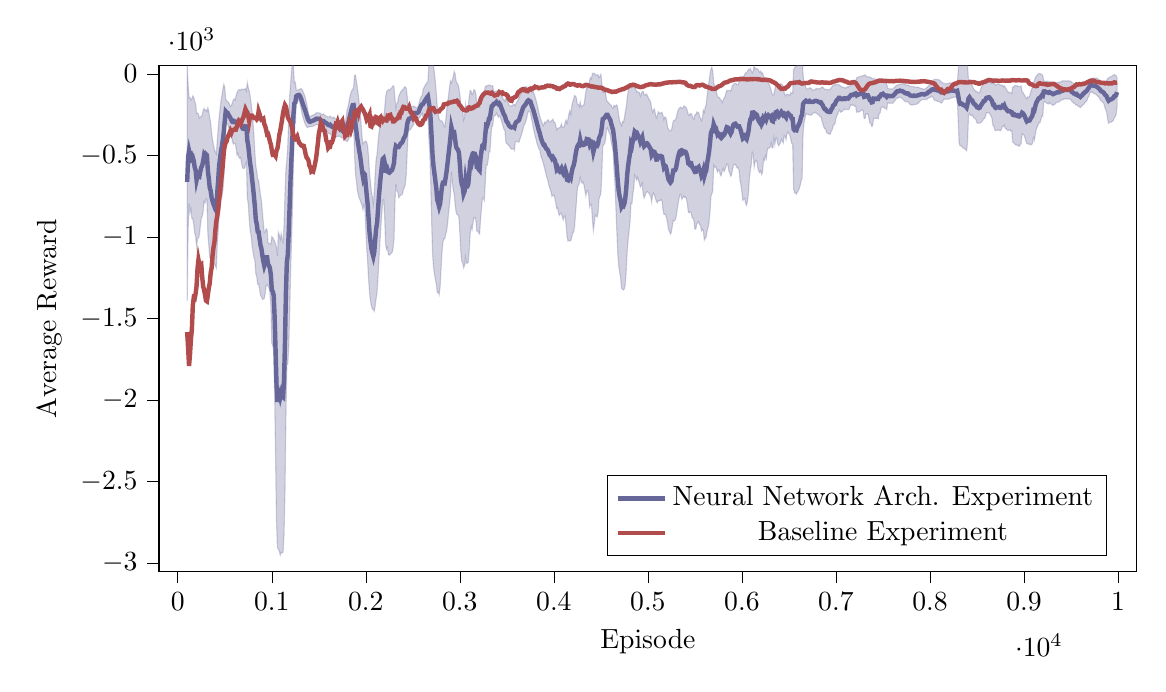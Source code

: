 % This file was created by tikzplotlib v0.9.1.
\begin{tikzpicture}

\definecolor{color0}{rgb}{1,0.498,0.055}
\definecolor{color1}{rgb}{0.122,0.467,0.706}

\begin{axis}[
compat=newest,
tick align=outside,
tick pos=left,
x grid style={white!69.02!black},
xmin=-200.00, xmax=10200.00,
xtick style={color=black},
y grid style={white!69.02!black},
ymin=-3050.00, ymax=50.00,
ytick style={color=black},
scaled y ticks=true,
scaled y ticks=base 10:-3,
width=14cm,
height=8cm,
xlabel=Episode,
ylabel=Average Reward,
%y label style={at={(-0.2,0.5)}}
legend pos=south east
]

\path [draw=blue!20!gray, fill=blue!20!gray, opacity=0.3]
(axis cs:100,-1390.731)
--(axis cs:100,68.309)
--(axis cs:110,-66.211)
--(axis cs:120,-147.104)
--(axis cs:130,-143.777)
--(axis cs:140,-158.887)
--(axis cs:150,-152.174)
--(axis cs:160,-133.845)
--(axis cs:170,-144.637)
--(axis cs:180,-167.688)
--(axis cs:190,-184.298)
--(axis cs:200,-241.357)
--(axis cs:210,-239.829)
--(axis cs:220,-245.219)
--(axis cs:230,-270.729)
--(axis cs:240,-263.977)
--(axis cs:250,-260.184)
--(axis cs:260,-250.675)
--(axis cs:270,-223.932)
--(axis cs:280,-210.878)
--(axis cs:290,-223.793)
--(axis cs:300,-219.212)
--(axis cs:310,-230.302)
--(axis cs:320,-207.49)
--(axis cs:330,-231.046)
--(axis cs:340,-269.106)
--(axis cs:350,-298.004)
--(axis cs:360,-362.271)
--(axis cs:370,-402.94)
--(axis cs:380,-438.47)
--(axis cs:390,-461.647)
--(axis cs:400,-479.994)
--(axis cs:410,-489.401)
--(axis cs:420,-407.831)
--(axis cs:430,-334.49)
--(axis cs:440,-266.372)
--(axis cs:450,-212.15)
--(axis cs:460,-162.017)
--(axis cs:470,-130.74)
--(axis cs:480,-89.985)
--(axis cs:490,-63.221)
--(axis cs:500,-84.303)
--(axis cs:510,-154.608)
--(axis cs:520,-164.488)
--(axis cs:530,-169.366)
--(axis cs:540,-174.631)
--(axis cs:550,-184.435)
--(axis cs:560,-198.896)
--(axis cs:570,-192.92)
--(axis cs:580,-178.108)
--(axis cs:590,-159.61)
--(axis cs:600,-153.087)
--(axis cs:610,-158.578)
--(axis cs:620,-133.724)
--(axis cs:630,-113.415)
--(axis cs:640,-103.25)
--(axis cs:650,-96.375)
--(axis cs:660,-94.857)
--(axis cs:670,-98.389)
--(axis cs:680,-92.709)
--(axis cs:690,-92.354)
--(axis cs:700,-94.564)
--(axis cs:710,-92.153)
--(axis cs:720,-89.278)
--(axis cs:730,-102.365)
--(axis cs:740,-53.548)
--(axis cs:750,-84.135)
--(axis cs:760,-103.633)
--(axis cs:770,-136.73)
--(axis cs:780,-177.969)
--(axis cs:790,-230.832)
--(axis cs:800,-295.797)
--(axis cs:810,-376.471)
--(axis cs:820,-483.976)
--(axis cs:830,-562.358)
--(axis cs:840,-597.052)
--(axis cs:850,-644.367)
--(axis cs:860,-652.112)
--(axis cs:870,-699.949)
--(axis cs:880,-743.299)
--(axis cs:890,-777.641)
--(axis cs:900,-846.891)
--(axis cs:910,-912.369)
--(axis cs:920,-973.847)
--(axis cs:930,-968.449)
--(axis cs:940,-949.574)
--(axis cs:950,-955.207)
--(axis cs:960,-1036.511)
--(axis cs:970,-1040.528)
--(axis cs:980,-1038.678)
--(axis cs:990,-1043.183)
--(axis cs:1000,-997.405)
--(axis cs:1010,-1003.074)
--(axis cs:1020,-1016.413)
--(axis cs:1030,-1024.102)
--(axis cs:1040,-1043.51)
--(axis cs:1050,-1061.199)
--(axis cs:1060,-1116.669)
--(axis cs:1070,-970.424)
--(axis cs:1080,-985.899)
--(axis cs:1090,-1013.176)
--(axis cs:1100,-979.375)
--(axis cs:1110,-1016.005)
--(axis cs:1120,-1030.49)
--(axis cs:1130,-933.558)
--(axis cs:1140,-743.802)
--(axis cs:1150,-585.277)
--(axis cs:1160,-531.36)
--(axis cs:1170,-438.012)
--(axis cs:1180,-268.491)
--(axis cs:1190,-134.347)
--(axis cs:1200,-57.77)
--(axis cs:1210,21.616)
--(axis cs:1220,66.347)
--(axis cs:1230,49.005)
--(axis cs:1240,-55.668)
--(axis cs:1250,-50.226)
--(axis cs:1260,-97.142)
--(axis cs:1270,-98.682)
--(axis cs:1280,-97.124)
--(axis cs:1290,-95.579)
--(axis cs:1300,-91.064)
--(axis cs:1310,-89.716)
--(axis cs:1320,-92.075)
--(axis cs:1330,-104.625)
--(axis cs:1340,-118.153)
--(axis cs:1350,-133.469)
--(axis cs:1360,-153.68)
--(axis cs:1370,-180.791)
--(axis cs:1380,-209.191)
--(axis cs:1390,-243.598)
--(axis cs:1400,-258.888)
--(axis cs:1410,-261.894)
--(axis cs:1420,-255.998)
--(axis cs:1430,-253.998)
--(axis cs:1440,-251.08)
--(axis cs:1450,-248.395)
--(axis cs:1460,-245.957)
--(axis cs:1470,-237.716)
--(axis cs:1480,-237.651)
--(axis cs:1490,-237.514)
--(axis cs:1500,-237.886)
--(axis cs:1510,-239.04)
--(axis cs:1520,-242.457)
--(axis cs:1530,-246.457)
--(axis cs:1540,-250.092)
--(axis cs:1550,-245.364)
--(axis cs:1560,-250.634)
--(axis cs:1570,-256.254)
--(axis cs:1580,-258.721)
--(axis cs:1590,-260.57)
--(axis cs:1600,-263.509)
--(axis cs:1610,-262.74)
--(axis cs:1620,-257.68)
--(axis cs:1630,-263.193)
--(axis cs:1640,-267.575)
--(axis cs:1650,-269.713)
--(axis cs:1660,-263.99)
--(axis cs:1670,-272.058)
--(axis cs:1680,-274.129)
--(axis cs:1690,-274.252)
--(axis cs:1700,-274.607)
--(axis cs:1710,-279.066)
--(axis cs:1720,-287.427)
--(axis cs:1730,-287.666)
--(axis cs:1740,-288.401)
--(axis cs:1750,-305.508)
--(axis cs:1760,-318.756)
--(axis cs:1770,-319.433)
--(axis cs:1780,-300.13)
--(axis cs:1790,-268.206)
--(axis cs:1800,-222.689)
--(axis cs:1810,-200.625)
--(axis cs:1820,-174.727)
--(axis cs:1830,-141.356)
--(axis cs:1840,-117.799)
--(axis cs:1850,-101.981)
--(axis cs:1860,-93.627)
--(axis cs:1870,-81.074)
--(axis cs:1880,-9.35)
--(axis cs:1890,-5.983)
--(axis cs:1900,-46.007)
--(axis cs:1910,-84.977)
--(axis cs:1920,-125.629)
--(axis cs:1930,-180.704)
--(axis cs:1940,-233.958)
--(axis cs:1950,-305.285)
--(axis cs:1960,-384.583)
--(axis cs:1970,-430.211)
--(axis cs:1980,-419.638)
--(axis cs:1990,-414.378)
--(axis cs:2000,-410.991)
--(axis cs:2010,-418.613)
--(axis cs:2020,-445.583)
--(axis cs:2030,-514.76)
--(axis cs:2040,-612.019)
--(axis cs:2050,-662.788)
--(axis cs:2060,-722.644)
--(axis cs:2070,-753.596)
--(axis cs:2080,-793.968)
--(axis cs:2090,-728.606)
--(axis cs:2100,-610.091)
--(axis cs:2110,-520.345)
--(axis cs:2120,-491.46)
--(axis cs:2130,-419.055)
--(axis cs:2140,-358.294)
--(axis cs:2150,-324.453)
--(axis cs:2160,-297.429)
--(axis cs:2170,-279.717)
--(axis cs:2180,-265.717)
--(axis cs:2190,-261.005)
--(axis cs:2200,-217.321)
--(axis cs:2210,-145.842)
--(axis cs:2220,-111.007)
--(axis cs:2230,-102.66)
--(axis cs:2240,-95.531)
--(axis cs:2250,-99.211)
--(axis cs:2260,-94.021)
--(axis cs:2270,-88.706)
--(axis cs:2280,-79.937)
--(axis cs:2290,-71.585)
--(axis cs:2300,-80.145)
--(axis cs:2310,-154.065)
--(axis cs:2320,-210.011)
--(axis cs:2330,-179.014)
--(axis cs:2340,-170.317)
--(axis cs:2350,-135.701)
--(axis cs:2360,-124.64)
--(axis cs:2370,-109.093)
--(axis cs:2380,-105.475)
--(axis cs:2390,-95.706)
--(axis cs:2400,-91.78)
--(axis cs:2410,-78.785)
--(axis cs:2420,-79.366)
--(axis cs:2430,-87.623)
--(axis cs:2440,-135.798)
--(axis cs:2450,-209.549)
--(axis cs:2460,-202.967)
--(axis cs:2470,-204.236)
--(axis cs:2480,-201.694)
--(axis cs:2490,-199.881)
--(axis cs:2500,-197.687)
--(axis cs:2510,-196.879)
--(axis cs:2520,-202.717)
--(axis cs:2530,-202.251)
--(axis cs:2540,-207.645)
--(axis cs:2550,-204.911)
--(axis cs:2560,-194.778)
--(axis cs:2570,-169.93)
--(axis cs:2580,-150.161)
--(axis cs:2590,-136.532)
--(axis cs:2600,-131.471)
--(axis cs:2610,-93.064)
--(axis cs:2620,-81.342)
--(axis cs:2630,-70.186)
--(axis cs:2640,-61.448)
--(axis cs:2650,-52.774)
--(axis cs:2660,-48.132)
--(axis cs:2670,47.286)
--(axis cs:2680,55.25)
--(axis cs:2690,99.063)
--(axis cs:2700,122.614)
--(axis cs:2710,99.629)
--(axis cs:2720,53.468)
--(axis cs:2730,6.136)
--(axis cs:2740,-52.039)
--(axis cs:2750,-116.813)
--(axis cs:2760,-203.63)
--(axis cs:2770,-245.162)
--(axis cs:2780,-275.194)
--(axis cs:2790,-285.301)
--(axis cs:2800,-286.475)
--(axis cs:2810,-288.7)
--(axis cs:2820,-298.267)
--(axis cs:2830,-315.552)
--(axis cs:2840,-323.184)
--(axis cs:2850,-282.311)
--(axis cs:2860,-223.996)
--(axis cs:2870,-172.523)
--(axis cs:2880,-131.448)
--(axis cs:2890,-82.824)
--(axis cs:2900,-41.936)
--(axis cs:2910,-52.814)
--(axis cs:2920,-36.92)
--(axis cs:2930,-14.221)
--(axis cs:2940,15.691)
--(axis cs:2950,0.935)
--(axis cs:2960,-45.404)
--(axis cs:2970,-54.85)
--(axis cs:2980,-63.574)
--(axis cs:2990,-85.232)
--(axis cs:3000,-122.871)
--(axis cs:3010,-182.84)
--(axis cs:3020,-207.567)
--(axis cs:3030,-221.285)
--(axis cs:3040,-281.583)
--(axis cs:3050,-264.298)
--(axis cs:3060,-185.414)
--(axis cs:3070,-224.48)
--(axis cs:3080,-219.773)
--(axis cs:3090,-193.918)
--(axis cs:3100,-137.505)
--(axis cs:3110,-99.818)
--(axis cs:3120,-105.519)
--(axis cs:3130,-126.972)
--(axis cs:3140,-117.16)
--(axis cs:3150,-95.657)
--(axis cs:3160,-99.355)
--(axis cs:3170,-119.697)
--(axis cs:3180,-177.372)
--(axis cs:3190,-180.358)
--(axis cs:3200,-193.046)
--(axis cs:3210,-199.975)
--(axis cs:3220,-138.611)
--(axis cs:3230,-122.742)
--(axis cs:3240,-115.942)
--(axis cs:3250,-108.066)
--(axis cs:3260,-105.898)
--(axis cs:3270,-78.442)
--(axis cs:3280,-71.971)
--(axis cs:3290,-75.133)
--(axis cs:3300,-68.19)
--(axis cs:3310,-67.868)
--(axis cs:3320,-66.979)
--(axis cs:3330,-73.579)
--(axis cs:3340,-74.109)
--(axis cs:3350,-71.127)
--(axis cs:3360,-105.454)
--(axis cs:3370,-107.793)
--(axis cs:3380,-105.6)
--(axis cs:3390,-103.122)
--(axis cs:3400,-104.099)
--(axis cs:3410,-105.429)
--(axis cs:3420,-104.585)
--(axis cs:3430,-112.924)
--(axis cs:3440,-128.223)
--(axis cs:3450,-139.913)
--(axis cs:3460,-152.098)
--(axis cs:3470,-159.485)
--(axis cs:3480,-168.218)
--(axis cs:3490,-144.764)
--(axis cs:3500,-158.102)
--(axis cs:3510,-166.209)
--(axis cs:3520,-187.306)
--(axis cs:3530,-195.144)
--(axis cs:3540,-196.237)
--(axis cs:3550,-194.351)
--(axis cs:3560,-192.154)
--(axis cs:3570,-186.044)
--(axis cs:3580,-186.608)
--(axis cs:3590,-193.577)
--(axis cs:3600,-176.196)
--(axis cs:3610,-167.958)
--(axis cs:3620,-157.946)
--(axis cs:3630,-145.695)
--(axis cs:3640,-125.993)
--(axis cs:3650,-112.144)
--(axis cs:3660,-90.822)
--(axis cs:3670,-79.921)
--(axis cs:3680,-79.493)
--(axis cs:3690,-79.229)
--(axis cs:3700,-78.25)
--(axis cs:3710,-77.651)
--(axis cs:3720,-85.697)
--(axis cs:3730,-94.477)
--(axis cs:3740,-99.22)
--(axis cs:3750,-102.62)
--(axis cs:3760,-103.126)
--(axis cs:3770,-112.077)
--(axis cs:3780,-107.136)
--(axis cs:3790,-123.045)
--(axis cs:3800,-139.983)
--(axis cs:3810,-159.16)
--(axis cs:3820,-180.834)
--(axis cs:3830,-206.193)
--(axis cs:3840,-234.156)
--(axis cs:3850,-258.541)
--(axis cs:3860,-276.118)
--(axis cs:3870,-292.878)
--(axis cs:3880,-308.558)
--(axis cs:3890,-316.257)
--(axis cs:3900,-294.609)
--(axis cs:3910,-301.121)
--(axis cs:3920,-293.611)
--(axis cs:3930,-284.232)
--(axis cs:3940,-280.854)
--(axis cs:3950,-293.894)
--(axis cs:3960,-293.768)
--(axis cs:3970,-287.251)
--(axis cs:3980,-283.394)
--(axis cs:3990,-276.758)
--(axis cs:4000,-296.588)
--(axis cs:4010,-294.987)
--(axis cs:4020,-313.292)
--(axis cs:4030,-341.669)
--(axis cs:4040,-331.543)
--(axis cs:4050,-331.11)
--(axis cs:4060,-328.458)
--(axis cs:4070,-324.285)
--(axis cs:4080,-305.565)
--(axis cs:4090,-325.033)
--(axis cs:4100,-326.916)
--(axis cs:4110,-321.509)
--(axis cs:4120,-298.032)
--(axis cs:4130,-280.892)
--(axis cs:4140,-302.391)
--(axis cs:4150,-278.497)
--(axis cs:4160,-243.438)
--(axis cs:4170,-225.454)
--(axis cs:4180,-248.082)
--(axis cs:4190,-199.279)
--(axis cs:4200,-172.533)
--(axis cs:4210,-153.145)
--(axis cs:4220,-131.248)
--(axis cs:4230,-135.721)
--(axis cs:4240,-146.815)
--(axis cs:4250,-185.543)
--(axis cs:4260,-187.169)
--(axis cs:4270,-199.442)
--(axis cs:4280,-171.787)
--(axis cs:4290,-202.062)
--(axis cs:4300,-195.33)
--(axis cs:4310,-191.446)
--(axis cs:4320,-188.753)
--(axis cs:4330,-149.614)
--(axis cs:4340,-107.713)
--(axis cs:4350,-79.752)
--(axis cs:4360,-85.747)
--(axis cs:4370,-66.52)
--(axis cs:4380,-38.54)
--(axis cs:4390,-20.771)
--(axis cs:4400,-28.546)
--(axis cs:4410,4.844)
--(axis cs:4420,1.887)
--(axis cs:4430,5.05)
--(axis cs:4440,-1.472)
--(axis cs:4450,-8.244)
--(axis cs:4460,-4.813)
--(axis cs:4470,-4.086)
--(axis cs:4480,-22.048)
--(axis cs:4490,-13.384)
--(axis cs:4500,-1.177)
--(axis cs:4510,-51.781)
--(axis cs:4520,-110.419)
--(axis cs:4530,-111.655)
--(axis cs:4540,-108.329)
--(axis cs:4550,-115.983)
--(axis cs:4560,-158.977)
--(axis cs:4570,-169.439)
--(axis cs:4580,-174.773)
--(axis cs:4590,-181.034)
--(axis cs:4600,-187.923)
--(axis cs:4610,-191.145)
--(axis cs:4620,-205.942)
--(axis cs:4630,-210.07)
--(axis cs:4640,-191.823)
--(axis cs:4650,-200.553)
--(axis cs:4660,-192.167)
--(axis cs:4670,-189.128)
--(axis cs:4680,-211.137)
--(axis cs:4690,-255.993)
--(axis cs:4700,-289.164)
--(axis cs:4710,-303.006)
--(axis cs:4720,-316.709)
--(axis cs:4730,-290.476)
--(axis cs:4740,-294.64)
--(axis cs:4750,-270.522)
--(axis cs:4760,-231.041)
--(axis cs:4770,-201.673)
--(axis cs:4780,-144.198)
--(axis cs:4790,-109.921)
--(axis cs:4800,-77.48)
--(axis cs:4810,-63.799)
--(axis cs:4820,-61.114)
--(axis cs:4830,-83.808)
--(axis cs:4840,-77.636)
--(axis cs:4850,-69.747)
--(axis cs:4860,-85.381)
--(axis cs:4870,-84.984)
--(axis cs:4880,-109.56)
--(axis cs:4890,-106.911)
--(axis cs:4900,-112.151)
--(axis cs:4910,-113.89)
--(axis cs:4920,-136.528)
--(axis cs:4930,-119.941)
--(axis cs:4940,-107.211)
--(axis cs:4950,-106.307)
--(axis cs:4960,-126.97)
--(axis cs:4970,-130.039)
--(axis cs:4980,-122.033)
--(axis cs:4990,-127.034)
--(axis cs:5000,-137.439)
--(axis cs:5010,-154.161)
--(axis cs:5020,-158.856)
--(axis cs:5030,-173.079)
--(axis cs:5040,-209.894)
--(axis cs:5050,-233.633)
--(axis cs:5060,-221.163)
--(axis cs:5070,-215.099)
--(axis cs:5080,-244.564)
--(axis cs:5090,-268.556)
--(axis cs:5100,-258.618)
--(axis cs:5110,-231.044)
--(axis cs:5120,-237.778)
--(axis cs:5130,-242.031)
--(axis cs:5140,-237.124)
--(axis cs:5150,-234.964)
--(axis cs:5160,-251.968)
--(axis cs:5170,-280.472)
--(axis cs:5180,-263.537)
--(axis cs:5190,-264.924)
--(axis cs:5200,-289.361)
--(axis cs:5210,-328.346)
--(axis cs:5220,-339.189)
--(axis cs:5230,-346.709)
--(axis cs:5240,-348.63)
--(axis cs:5250,-346.884)
--(axis cs:5260,-317.481)
--(axis cs:5270,-287.719)
--(axis cs:5280,-282.808)
--(axis cs:5290,-282.691)
--(axis cs:5300,-271.406)
--(axis cs:5310,-244.673)
--(axis cs:5320,-223.536)
--(axis cs:5330,-212.527)
--(axis cs:5340,-206.849)
--(axis cs:5350,-203.228)
--(axis cs:5360,-210.225)
--(axis cs:5370,-209.656)
--(axis cs:5380,-197.504)
--(axis cs:5390,-195.441)
--(axis cs:5400,-201.703)
--(axis cs:5410,-209.161)
--(axis cs:5420,-226.319)
--(axis cs:5430,-249.213)
--(axis cs:5440,-255.337)
--(axis cs:5450,-242.841)
--(axis cs:5460,-242.554)
--(axis cs:5470,-254.592)
--(axis cs:5480,-271.557)
--(axis cs:5490,-277.538)
--(axis cs:5500,-249.557)
--(axis cs:5510,-249.476)
--(axis cs:5520,-232.527)
--(axis cs:5530,-238.754)
--(axis cs:5540,-236.062)
--(axis cs:5550,-260.389)
--(axis cs:5560,-271.192)
--(axis cs:5570,-286.109)
--(axis cs:5580,-271.555)
--(axis cs:5590,-221.337)
--(axis cs:5600,-234.043)
--(axis cs:5610,-205.032)
--(axis cs:5620,-186.45)
--(axis cs:5630,-131.683)
--(axis cs:5640,-87.96)
--(axis cs:5650,-44.516)
--(axis cs:5660,-3.286)
--(axis cs:5670,27.894)
--(axis cs:5680,41.938)
--(axis cs:5690,17.824)
--(axis cs:5700,-55.477)
--(axis cs:5710,-74.324)
--(axis cs:5720,-87.46)
--(axis cs:5730,-114.47)
--(axis cs:5740,-139.383)
--(axis cs:5750,-140.872)
--(axis cs:5760,-143.704)
--(axis cs:5770,-154.813)
--(axis cs:5780,-160.505)
--(axis cs:5790,-174.472)
--(axis cs:5800,-160.929)
--(axis cs:5810,-146.514)
--(axis cs:5820,-140.56)
--(axis cs:5830,-116.447)
--(axis cs:5840,-99.586)
--(axis cs:5850,-103.212)
--(axis cs:5860,-100.244)
--(axis cs:5870,-100.651)
--(axis cs:5880,-105.428)
--(axis cs:5890,-90.833)
--(axis cs:5900,-70.34)
--(axis cs:5910,-64.415)
--(axis cs:5920,-57.566)
--(axis cs:5930,-56.595)
--(axis cs:5940,-58.99)
--(axis cs:5950,-65.85)
--(axis cs:5960,-65.241)
--(axis cs:5970,-49.33)
--(axis cs:5980,-16.681)
--(axis cs:5990,-18.072)
--(axis cs:6000,-18.923)
--(axis cs:6010,-16.569)
--(axis cs:6020,-13.435)
--(axis cs:6030,-2.369)
--(axis cs:6040,7.946)
--(axis cs:6050,5.878)
--(axis cs:6060,19.191)
--(axis cs:6070,27.95)
--(axis cs:6080,25.802)
--(axis cs:6090,33.928)
--(axis cs:6100,18.444)
--(axis cs:6110,7.669)
--(axis cs:6120,19.753)
--(axis cs:6130,49.953)
--(axis cs:6140,30.493)
--(axis cs:6150,35.596)
--(axis cs:6160,32.381)
--(axis cs:6170,31.89)
--(axis cs:6180,19.988)
--(axis cs:6190,10.723)
--(axis cs:6200,17.361)
--(axis cs:6210,1.467)
--(axis cs:6220,8.296)
--(axis cs:6230,-15.056)
--(axis cs:6240,-20.683)
--(axis cs:6250,-22.172)
--(axis cs:6260,-34.543)
--(axis cs:6270,-49.715)
--(axis cs:6280,-52.959)
--(axis cs:6290,-62.017)
--(axis cs:6300,-79.859)
--(axis cs:6310,-96.968)
--(axis cs:6320,-119.751)
--(axis cs:6330,-128.508)
--(axis cs:6340,-126.228)
--(axis cs:6350,-94.225)
--(axis cs:6360,-75.337)
--(axis cs:6370,-72.847)
--(axis cs:6380,-80.242)
--(axis cs:6390,-81.169)
--(axis cs:6400,-70.445)
--(axis cs:6410,-58.33)
--(axis cs:6420,-61.461)
--(axis cs:6430,-65.416)
--(axis cs:6440,-79.242)
--(axis cs:6450,-114.308)
--(axis cs:6460,-133.534)
--(axis cs:6470,-130.42)
--(axis cs:6480,-121.454)
--(axis cs:6490,-126.137)
--(axis cs:6500,-127.461)
--(axis cs:6510,-130.845)
--(axis cs:6520,-112.34)
--(axis cs:6530,-119.977)
--(axis cs:6540,-117.725)
--(axis cs:6550,26.662)
--(axis cs:6560,38.745)
--(axis cs:6570,44.277)
--(axis cs:6580,47.288)
--(axis cs:6590,71.076)
--(axis cs:6600,82.375)
--(axis cs:6610,96.294)
--(axis cs:6620,104.749)
--(axis cs:6630,130.747)
--(axis cs:6640,137.166)
--(axis cs:6650,-3.448)
--(axis cs:6660,-44.322)
--(axis cs:6670,-60.191)
--(axis cs:6680,-83.888)
--(axis cs:6690,-90.087)
--(axis cs:6700,-91.412)
--(axis cs:6710,-90.677)
--(axis cs:6720,-83.648)
--(axis cs:6730,-86.707)
--(axis cs:6740,-88.729)
--(axis cs:6750,-98.033)
--(axis cs:6760,-99.731)
--(axis cs:6770,-96.685)
--(axis cs:6780,-94.38)
--(axis cs:6790,-88.149)
--(axis cs:6800,-90.788)
--(axis cs:6810,-88.757)
--(axis cs:6820,-92.259)
--(axis cs:6830,-89.848)
--(axis cs:6840,-85.695)
--(axis cs:6850,-80.322)
--(axis cs:6860,-80.429)
--(axis cs:6870,-86.892)
--(axis cs:6880,-93.761)
--(axis cs:6890,-94.915)
--(axis cs:6900,-93.753)
--(axis cs:6910,-95.856)
--(axis cs:6920,-94.932)
--(axis cs:6930,-97.966)
--(axis cs:6940,-93.368)
--(axis cs:6950,-84.117)
--(axis cs:6960,-77.284)
--(axis cs:6970,-70.742)
--(axis cs:6980,-66.223)
--(axis cs:6990,-64.86)
--(axis cs:7000,-63.621)
--(axis cs:7010,-65.852)
--(axis cs:7020,-65.38)
--(axis cs:7030,-64.041)
--(axis cs:7040,-71.3)
--(axis cs:7050,-71.52)
--(axis cs:7060,-79.401)
--(axis cs:7070,-80.102)
--(axis cs:7080,-80.452)
--(axis cs:7090,-82.662)
--(axis cs:7100,-86.793)
--(axis cs:7110,-82.824)
--(axis cs:7120,-78.502)
--(axis cs:7130,-80.753)
--(axis cs:7140,-73.416)
--(axis cs:7150,-72.624)
--(axis cs:7160,-69.44)
--(axis cs:7170,-64.115)
--(axis cs:7180,-64.819)
--(axis cs:7190,-58.126)
--(axis cs:7200,-43.929)
--(axis cs:7210,-41.603)
--(axis cs:7220,-24.864)
--(axis cs:7230,-19.775)
--(axis cs:7240,-18.469)
--(axis cs:7250,-16.427)
--(axis cs:7260,-14.753)
--(axis cs:7270,-13.417)
--(axis cs:7280,-10.535)
--(axis cs:7290,-10.865)
--(axis cs:7300,-6.481)
--(axis cs:7310,-4.613)
--(axis cs:7320,-14.352)
--(axis cs:7330,-15.595)
--(axis cs:7340,-17.906)
--(axis cs:7350,-17.764)
--(axis cs:7360,-18.308)
--(axis cs:7370,-20.165)
--(axis cs:7380,-26.549)
--(axis cs:7390,-26.663)
--(axis cs:7400,-28.645)
--(axis cs:7410,-30.173)
--(axis cs:7420,-30.49)
--(axis cs:7430,-33.408)
--(axis cs:7440,-31.546)
--(axis cs:7450,-30.075)
--(axis cs:7460,-36.11)
--(axis cs:7470,-37.138)
--(axis cs:7480,-42.802)
--(axis cs:7490,-42.275)
--(axis cs:7500,-41.906)
--(axis cs:7510,-46.938)
--(axis cs:7520,-52.668)
--(axis cs:7530,-54.104)
--(axis cs:7540,-61.821)
--(axis cs:7550,-87.212)
--(axis cs:7560,-89.087)
--(axis cs:7570,-90.721)
--(axis cs:7580,-92.209)
--(axis cs:7590,-90.387)
--(axis cs:7600,-90.918)
--(axis cs:7610,-90.361)
--(axis cs:7620,-82.424)
--(axis cs:7630,-78.239)
--(axis cs:7640,-70.494)
--(axis cs:7650,-67.287)
--(axis cs:7660,-64.996)
--(axis cs:7670,-65.241)
--(axis cs:7680,-61.956)
--(axis cs:7690,-61.151)
--(axis cs:7700,-61.476)
--(axis cs:7710,-58.439)
--(axis cs:7720,-59.791)
--(axis cs:7730,-62.999)
--(axis cs:7740,-66.503)
--(axis cs:7750,-69.111)
--(axis cs:7760,-68.562)
--(axis cs:7770,-67.101)
--(axis cs:7780,-73.037)
--(axis cs:7790,-75.031)
--(axis cs:7800,-74.78)
--(axis cs:7810,-75.855)
--(axis cs:7820,-77.539)
--(axis cs:7830,-76.89)
--(axis cs:7840,-80.202)
--(axis cs:7850,-79.825)
--(axis cs:7860,-80.568)
--(axis cs:7870,-80.945)
--(axis cs:7880,-81.068)
--(axis cs:7890,-85.555)
--(axis cs:7900,-86.107)
--(axis cs:7910,-89.553)
--(axis cs:7920,-89.225)
--(axis cs:7930,-92.197)
--(axis cs:7940,-93.792)
--(axis cs:7950,-90.047)
--(axis cs:7960,-85.841)
--(axis cs:7970,-81.596)
--(axis cs:7980,-75.068)
--(axis cs:7990,-69.814)
--(axis cs:8000,-66.771)
--(axis cs:8010,-60.437)
--(axis cs:8020,-54.549)
--(axis cs:8030,-45.065)
--(axis cs:8040,-34.685)
--(axis cs:8050,-32.562)
--(axis cs:8060,-33.01)
--(axis cs:8070,-33.217)
--(axis cs:8080,-33.751)
--(axis cs:8090,-34.139)
--(axis cs:8100,-36.309)
--(axis cs:8110,-42.436)
--(axis cs:8120,-47.302)
--(axis cs:8130,-51.061)
--(axis cs:8140,-55.271)
--(axis cs:8150,-59.205)
--(axis cs:8160,-58.006)
--(axis cs:8170,-58.87)
--(axis cs:8180,-58.137)
--(axis cs:8190,-59.078)
--(axis cs:8200,-56.199)
--(axis cs:8210,-53.57)
--(axis cs:8220,-53.447)
--(axis cs:8230,-55.799)
--(axis cs:8240,-59.054)
--(axis cs:8250,-60.173)
--(axis cs:8260,-63.298)
--(axis cs:8270,-65.919)
--(axis cs:8280,-72.777)
--(axis cs:8290,-68.062)
--(axis cs:8300,14.801)
--(axis cs:8310,88.821)
--(axis cs:8320,77.457)
--(axis cs:8330,81.35)
--(axis cs:8340,79.248)
--(axis cs:8350,74.938)
--(axis cs:8360,75.082)
--(axis cs:8370,71.699)
--(axis cs:8380,67.462)
--(axis cs:8390,60.082)
--(axis cs:8400,51.13)
--(axis cs:8410,-42.37)
--(axis cs:8420,-43.088)
--(axis cs:8430,-52.187)
--(axis cs:8440,-61.791)
--(axis cs:8450,-73.098)
--(axis cs:8460,-86.788)
--(axis cs:8470,-97.566)
--(axis cs:8480,-99.538)
--(axis cs:8490,-108.432)
--(axis cs:8500,-106.786)
--(axis cs:8510,-112.689)
--(axis cs:8520,-115.065)
--(axis cs:8530,-110.537)
--(axis cs:8540,-90.39)
--(axis cs:8550,-77.391)
--(axis cs:8560,-68.039)
--(axis cs:8570,-57.892)
--(axis cs:8580,-57.26)
--(axis cs:8590,-55.252)
--(axis cs:8600,-55.651)
--(axis cs:8610,-54.685)
--(axis cs:8620,-49.48)
--(axis cs:8630,-45.554)
--(axis cs:8640,-52.322)
--(axis cs:8650,-54.816)
--(axis cs:8660,-57.093)
--(axis cs:8670,-54.801)
--(axis cs:8680,-53.904)
--(axis cs:8690,-63.105)
--(axis cs:8700,-68.737)
--(axis cs:8710,-64.909)
--(axis cs:8720,-60.503)
--(axis cs:8730,-60.687)
--(axis cs:8740,-66.403)
--(axis cs:8750,-67.336)
--(axis cs:8760,-66.325)
--(axis cs:8770,-69.4)
--(axis cs:8780,-77.763)
--(axis cs:8790,-71.307)
--(axis cs:8800,-82.952)
--(axis cs:8810,-89.158)
--(axis cs:8820,-101.576)
--(axis cs:8830,-109.5)
--(axis cs:8840,-110.651)
--(axis cs:8850,-115.698)
--(axis cs:8860,-113.982)
--(axis cs:8870,-119.617)
--(axis cs:8880,-80.228)
--(axis cs:8890,-81.364)
--(axis cs:8900,-69.448)
--(axis cs:8910,-71.664)
--(axis cs:8920,-72.9)
--(axis cs:8930,-70.594)
--(axis cs:8940,-77.578)
--(axis cs:8950,-77.201)
--(axis cs:8960,-74.901)
--(axis cs:8970,-73.657)
--(axis cs:8980,-109.232)
--(axis cs:8990,-112.177)
--(axis cs:9000,-125.155)
--(axis cs:9010,-132.444)
--(axis cs:9020,-143.767)
--(axis cs:9030,-152.313)
--(axis cs:9040,-140.592)
--(axis cs:9050,-143.936)
--(axis cs:9060,-135.128)
--(axis cs:9070,-115.51)
--(axis cs:9080,-95.221)
--(axis cs:9090,-83.64)
--(axis cs:9100,-53.377)
--(axis cs:9110,-42.177)
--(axis cs:9120,-24.569)
--(axis cs:9130,-12.156)
--(axis cs:9140,-7.821)
--(axis cs:9150,1.526)
--(axis cs:9160,2.715)
--(axis cs:9170,3.957)
--(axis cs:9180,-0.501)
--(axis cs:9190,-3.117)
--(axis cs:9200,-8.354)
--(axis cs:9210,-40.713)
--(axis cs:9220,-44.692)
--(axis cs:9230,-46.865)
--(axis cs:9240,-43.715)
--(axis cs:9250,-43.558)
--(axis cs:9260,-45.729)
--(axis cs:9270,-46.732)
--(axis cs:9280,-48.394)
--(axis cs:9290,-47.712)
--(axis cs:9300,-50.133)
--(axis cs:9310,-54.831)
--(axis cs:9320,-53.176)
--(axis cs:9330,-52.157)
--(axis cs:9340,-55.344)
--(axis cs:9350,-51.266)
--(axis cs:9360,-50.514)
--(axis cs:9370,-51.805)
--(axis cs:9380,-48.846)
--(axis cs:9390,-49.956)
--(axis cs:9400,-45.489)
--(axis cs:9410,-39.533)
--(axis cs:9420,-43.301)
--(axis cs:9430,-42.247)
--(axis cs:9440,-41.142)
--(axis cs:9450,-43.835)
--(axis cs:9460,-42.433)
--(axis cs:9470,-40.723)
--(axis cs:9480,-43.494)
--(axis cs:9490,-42.615)
--(axis cs:9500,-44.12)
--(axis cs:9510,-52.846)
--(axis cs:9520,-53.977)
--(axis cs:9530,-58.665)
--(axis cs:9540,-60.748)
--(axis cs:9550,-59.904)
--(axis cs:9560,-57.788)
--(axis cs:9570,-64.144)
--(axis cs:9580,-67.309)
--(axis cs:9590,-68.508)
--(axis cs:9600,-74.427)
--(axis cs:9610,-69.236)
--(axis cs:9620,-63.922)
--(axis cs:9630,-54.035)
--(axis cs:9640,-49.642)
--(axis cs:9650,-48.02)
--(axis cs:9660,-44.527)
--(axis cs:9670,-40.894)
--(axis cs:9680,-35.903)
--(axis cs:9690,-32.708)
--(axis cs:9700,-31.715)
--(axis cs:9710,-27.979)
--(axis cs:9720,-26.386)
--(axis cs:9730,-26.179)
--(axis cs:9740,-24.315)
--(axis cs:9750,-24.013)
--(axis cs:9760,-26.627)
--(axis cs:9770,-25.328)
--(axis cs:9780,-27.195)
--(axis cs:9790,-30.779)
--(axis cs:9800,-35.616)
--(axis cs:9810,-38.201)
--(axis cs:9820,-44.116)
--(axis cs:9830,-46.82)
--(axis cs:9840,-46.909)
--(axis cs:9850,-48.896)
--(axis cs:9860,-46.201)
--(axis cs:9870,-42.061)
--(axis cs:9880,-39.004)
--(axis cs:9890,-26.585)
--(axis cs:9900,-24.516)
--(axis cs:9910,-19.643)
--(axis cs:9920,-16.842)
--(axis cs:9930,-14.659)
--(axis cs:9940,-10.656)
--(axis cs:9950,-8.346)
--(axis cs:9960,-2.858)
--(axis cs:9970,-7.559)
--(axis cs:9980,-9.518)
--(axis cs:9990,-25.064)
--(axis cs:9990,-197.168)
--(axis cs:9990,-197.168)
--(axis cs:9980,-248.571)
--(axis cs:9970,-261.911)
--(axis cs:9960,-268.849)
--(axis cs:9950,-284.881)
--(axis cs:9940,-289.19)
--(axis cs:9930,-294.172)
--(axis cs:9920,-295.268)
--(axis cs:9910,-296.833)
--(axis cs:9900,-302.041)
--(axis cs:9890,-279.684)
--(axis cs:9880,-236.07)
--(axis cs:9870,-218.734)
--(axis cs:9860,-205.907)
--(axis cs:9850,-181.58)
--(axis cs:9840,-174.847)
--(axis cs:9830,-167.041)
--(axis cs:9820,-165.289)
--(axis cs:9810,-155.666)
--(axis cs:9800,-144.092)
--(axis cs:9790,-139.455)
--(axis cs:9780,-132.483)
--(axis cs:9770,-127.729)
--(axis cs:9760,-121.661)
--(axis cs:9750,-121.698)
--(axis cs:9740,-119.221)
--(axis cs:9730,-113.059)
--(axis cs:9720,-106.499)
--(axis cs:9710,-113.505)
--(axis cs:9700,-116.33)
--(axis cs:9690,-136.259)
--(axis cs:9680,-145.485)
--(axis cs:9670,-161.721)
--(axis cs:9660,-169.965)
--(axis cs:9650,-171.143)
--(axis cs:9640,-184.363)
--(axis cs:9630,-186.046)
--(axis cs:9620,-195.019)
--(axis cs:9610,-198.373)
--(axis cs:9600,-205.316)
--(axis cs:9590,-200.709)
--(axis cs:9580,-199.987)
--(axis cs:9570,-193.529)
--(axis cs:9560,-187.313)
--(axis cs:9550,-189.419)
--(axis cs:9540,-179.471)
--(axis cs:9530,-179.867)
--(axis cs:9520,-170.975)
--(axis cs:9510,-168.306)
--(axis cs:9500,-157.928)
--(axis cs:9490,-153.098)
--(axis cs:9480,-154.039)
--(axis cs:9470,-150.381)
--(axis cs:9460,-153.111)
--(axis cs:9450,-151.657)
--(axis cs:9440,-152.942)
--(axis cs:9430,-151.792)
--(axis cs:9420,-157.278)
--(axis cs:9410,-155.26)
--(axis cs:9400,-157.03)
--(axis cs:9390,-164.199)
--(axis cs:9380,-166.416)
--(axis cs:9370,-172.258)
--(axis cs:9360,-172.362)
--(axis cs:9350,-173.435)
--(axis cs:9340,-175.956)
--(axis cs:9330,-184.715)
--(axis cs:9320,-187.937)
--(axis cs:9310,-191.823)
--(axis cs:9300,-189.181)
--(axis cs:9290,-184.233)
--(axis cs:9280,-181.545)
--(axis cs:9270,-175.249)
--(axis cs:9260,-184.124)
--(axis cs:9250,-181.641)
--(axis cs:9240,-177.72)
--(axis cs:9230,-173.426)
--(axis cs:9220,-166.362)
--(axis cs:9210,-172.613)
--(axis cs:9200,-258.795)
--(axis cs:9190,-257.897)
--(axis cs:9180,-276.928)
--(axis cs:9170,-299.046)
--(axis cs:9160,-298.007)
--(axis cs:9150,-310.458)
--(axis cs:9140,-326.291)
--(axis cs:9130,-341.024)
--(axis cs:9120,-371.673)
--(axis cs:9110,-406.814)
--(axis cs:9100,-391.109)
--(axis cs:9090,-425.687)
--(axis cs:9080,-434.025)
--(axis cs:9070,-430.051)
--(axis cs:9060,-433.947)
--(axis cs:9050,-427.971)
--(axis cs:9040,-427.91)
--(axis cs:9030,-426.167)
--(axis cs:9020,-411.052)
--(axis cs:9010,-389.175)
--(axis cs:9000,-376.101)
--(axis cs:8990,-369.95)
--(axis cs:8980,-365.179)
--(axis cs:8970,-426.184)
--(axis cs:8960,-432.756)
--(axis cs:8950,-443.129)
--(axis cs:8940,-440.498)
--(axis cs:8930,-434.485)
--(axis cs:8920,-436.65)
--(axis cs:8910,-434.633)
--(axis cs:8900,-426.534)
--(axis cs:8890,-421.959)
--(axis cs:8880,-417.575)
--(axis cs:8870,-348.667)
--(axis cs:8860,-350.519)
--(axis cs:8850,-340.063)
--(axis cs:8840,-344.255)
--(axis cs:8830,-346.45)
--(axis cs:8820,-341.533)
--(axis cs:8810,-334.203)
--(axis cs:8800,-333.765)
--(axis cs:8790,-313.394)
--(axis cs:8780,-322.94)
--(axis cs:8770,-321.06)
--(axis cs:8760,-340.039)
--(axis cs:8750,-348.202)
--(axis cs:8740,-346.068)
--(axis cs:8730,-342.149)
--(axis cs:8720,-344.226)
--(axis cs:8710,-345.796)
--(axis cs:8700,-347.142)
--(axis cs:8690,-342.389)
--(axis cs:8680,-319.245)
--(axis cs:8670,-317.296)
--(axis cs:8660,-272.409)
--(axis cs:8650,-256.851)
--(axis cs:8640,-247.492)
--(axis cs:8630,-239.094)
--(axis cs:8620,-235.543)
--(axis cs:8610,-237.397)
--(axis cs:8600,-237.217)
--(axis cs:8590,-261.609)
--(axis cs:8580,-273.318)
--(axis cs:8570,-274.404)
--(axis cs:8560,-286.427)
--(axis cs:8550,-293.183)
--(axis cs:8540,-297.317)
--(axis cs:8530,-300.709)
--(axis cs:8520,-302.414)
--(axis cs:8510,-299.808)
--(axis cs:8500,-300.648)
--(axis cs:8490,-280.401)
--(axis cs:8480,-274.094)
--(axis cs:8470,-270.639)
--(axis cs:8460,-263.538)
--(axis cs:8450,-250.81)
--(axis cs:8440,-254.4)
--(axis cs:8430,-250.844)
--(axis cs:8420,-241.831)
--(axis cs:8410,-257.936)
--(axis cs:8400,-415.725)
--(axis cs:8390,-470.752)
--(axis cs:8380,-464.54)
--(axis cs:8370,-459.493)
--(axis cs:8360,-454.32)
--(axis cs:8350,-452.385)
--(axis cs:8340,-443.723)
--(axis cs:8330,-439.412)
--(axis cs:8320,-439.829)
--(axis cs:8310,-424.695)
--(axis cs:8300,-277.366)
--(axis cs:8290,-138.543)
--(axis cs:8280,-139.091)
--(axis cs:8270,-140.666)
--(axis cs:8260,-142.586)
--(axis cs:8250,-141.995)
--(axis cs:8240,-145.356)
--(axis cs:8230,-145.164)
--(axis cs:8220,-148.107)
--(axis cs:8210,-151.836)
--(axis cs:8200,-154.055)
--(axis cs:8190,-154.214)
--(axis cs:8180,-153.601)
--(axis cs:8170,-155.527)
--(axis cs:8160,-153.283)
--(axis cs:8150,-153.909)
--(axis cs:8140,-161.041)
--(axis cs:8130,-173.897)
--(axis cs:8120,-178.241)
--(axis cs:8110,-173.791)
--(axis cs:8100,-170.505)
--(axis cs:8090,-168.447)
--(axis cs:8080,-167.629)
--(axis cs:8070,-162.857)
--(axis cs:8060,-162.162)
--(axis cs:8050,-162.031)
--(axis cs:8040,-153.133)
--(axis cs:8030,-142.324)
--(axis cs:8020,-135.187)
--(axis cs:8010,-138.882)
--(axis cs:8000,-144.787)
--(axis cs:7990,-145.328)
--(axis cs:7980,-148.614)
--(axis cs:7970,-153.777)
--(axis cs:7960,-156.19)
--(axis cs:7950,-156.153)
--(axis cs:7940,-157.169)
--(axis cs:7930,-156.156)
--(axis cs:7920,-156.219)
--(axis cs:7910,-157.86)
--(axis cs:7900,-163.94)
--(axis cs:7890,-168.286)
--(axis cs:7880,-177.212)
--(axis cs:7870,-180.937)
--(axis cs:7860,-184.152)
--(axis cs:7850,-186.199)
--(axis cs:7840,-186.898)
--(axis cs:7830,-186.842)
--(axis cs:7820,-189.635)
--(axis cs:7810,-190.849)
--(axis cs:7800,-188.572)
--(axis cs:7790,-187.878)
--(axis cs:7780,-180.296)
--(axis cs:7770,-171.957)
--(axis cs:7760,-167.337)
--(axis cs:7750,-169.947)
--(axis cs:7740,-168.476)
--(axis cs:7730,-166.013)
--(axis cs:7720,-159.006)
--(axis cs:7710,-153.498)
--(axis cs:7700,-147.544)
--(axis cs:7690,-144.534)
--(axis cs:7680,-140.794)
--(axis cs:7670,-144.868)
--(axis cs:7660,-148.119)
--(axis cs:7650,-144.991)
--(axis cs:7640,-152.352)
--(axis cs:7630,-162.148)
--(axis cs:7620,-167.841)
--(axis cs:7610,-175.286)
--(axis cs:7600,-179.258)
--(axis cs:7590,-178.424)
--(axis cs:7580,-178.17)
--(axis cs:7570,-179.199)
--(axis cs:7560,-177.531)
--(axis cs:7550,-177.356)
--(axis cs:7540,-216.923)
--(axis cs:7530,-211.097)
--(axis cs:7520,-210.562)
--(axis cs:7510,-204.709)
--(axis cs:7500,-199.186)
--(axis cs:7490,-204.01)
--(axis cs:7480,-207.23)
--(axis cs:7470,-238.349)
--(axis cs:7460,-242.598)
--(axis cs:7450,-273.851)
--(axis cs:7440,-269.447)
--(axis cs:7430,-272.728)
--(axis cs:7420,-270.518)
--(axis cs:7410,-273.249)
--(axis cs:7400,-272.977)
--(axis cs:7390,-317.239)
--(axis cs:7380,-320.697)
--(axis cs:7370,-301.904)
--(axis cs:7360,-298.974)
--(axis cs:7350,-268.618)
--(axis cs:7340,-243.583)
--(axis cs:7330,-245.133)
--(axis cs:7320,-243.867)
--(axis cs:7310,-271.61)
--(axis cs:7300,-273.257)
--(axis cs:7290,-227.058)
--(axis cs:7280,-219.823)
--(axis cs:7270,-220.905)
--(axis cs:7260,-226.18)
--(axis cs:7250,-230.973)
--(axis cs:7240,-233.458)
--(axis cs:7230,-229.543)
--(axis cs:7220,-234.205)
--(axis cs:7210,-196.357)
--(axis cs:7200,-197.665)
--(axis cs:7190,-189.854)
--(axis cs:7180,-191.803)
--(axis cs:7170,-190.943)
--(axis cs:7160,-186.763)
--(axis cs:7150,-198.762)
--(axis cs:7140,-215.316)
--(axis cs:7130,-219.219)
--(axis cs:7120,-216.468)
--(axis cs:7110,-216.596)
--(axis cs:7100,-217.943)
--(axis cs:7090,-214.717)
--(axis cs:7080,-218.756)
--(axis cs:7070,-228.181)
--(axis cs:7060,-229.254)
--(axis cs:7050,-234.56)
--(axis cs:7040,-219.58)
--(axis cs:7030,-227.153)
--(axis cs:7020,-246.703)
--(axis cs:7010,-253.956)
--(axis cs:7000,-273.869)
--(axis cs:6990,-304.144)
--(axis cs:6980,-311.284)
--(axis cs:6970,-316.229)
--(axis cs:6960,-342.343)
--(axis cs:6950,-349.354)
--(axis cs:6940,-369.721)
--(axis cs:6930,-367.356)
--(axis cs:6920,-367.013)
--(axis cs:6910,-363.103)
--(axis cs:6900,-356.895)
--(axis cs:6890,-336.828)
--(axis cs:6880,-335.574)
--(axis cs:6870,-323.725)
--(axis cs:6860,-303.154)
--(axis cs:6850,-285.331)
--(axis cs:6840,-261.665)
--(axis cs:6830,-260.431)
--(axis cs:6820,-250.643)
--(axis cs:6810,-250.067)
--(axis cs:6800,-241.594)
--(axis cs:6790,-240.469)
--(axis cs:6780,-234.53)
--(axis cs:6770,-237.97)
--(axis cs:6760,-239.712)
--(axis cs:6750,-244.247)
--(axis cs:6740,-250.664)
--(axis cs:6730,-252.843)
--(axis cs:6720,-246.626)
--(axis cs:6710,-250.364)
--(axis cs:6700,-247.451)
--(axis cs:6690,-246.824)
--(axis cs:6680,-242.563)
--(axis cs:6670,-276.232)
--(axis cs:6660,-304.015)
--(axis cs:6650,-367.889)
--(axis cs:6640,-641.412)
--(axis cs:6630,-651.698)
--(axis cs:6620,-681.899)
--(axis cs:6610,-702.644)
--(axis cs:6600,-714.032)
--(axis cs:6590,-723.783)
--(axis cs:6580,-736.675)
--(axis cs:6570,-729.124)
--(axis cs:6560,-727.78)
--(axis cs:6550,-702.42)
--(axis cs:6540,-431.665)
--(axis cs:6530,-425.511)
--(axis cs:6520,-399.942)
--(axis cs:6510,-375.173)
--(axis cs:6500,-365.5)
--(axis cs:6490,-354.147)
--(axis cs:6480,-365.778)
--(axis cs:6470,-401.875)
--(axis cs:6460,-383.135)
--(axis cs:6450,-377.161)
--(axis cs:6440,-422.256)
--(axis cs:6430,-411.004)
--(axis cs:6420,-401.32)
--(axis cs:6410,-422.158)
--(axis cs:6400,-431.78)
--(axis cs:6390,-438.834)
--(axis cs:6380,-425.778)
--(axis cs:6370,-390.08)
--(axis cs:6360,-393.874)
--(axis cs:6350,-433.496)
--(axis cs:6340,-392.49)
--(axis cs:6330,-450.664)
--(axis cs:6320,-452.839)
--(axis cs:6310,-421.349)
--(axis cs:6300,-448.818)
--(axis cs:6290,-454.357)
--(axis cs:6280,-451.979)
--(axis cs:6270,-468.42)
--(axis cs:6260,-519.024)
--(axis cs:6250,-502.587)
--(axis cs:6240,-530.321)
--(axis cs:6230,-521.725)
--(axis cs:6220,-600.046)
--(axis cs:6210,-615.859)
--(axis cs:6200,-593.18)
--(axis cs:6190,-604.879)
--(axis cs:6180,-597.579)
--(axis cs:6170,-580.158)
--(axis cs:6160,-535.115)
--(axis cs:6150,-529.074)
--(axis cs:6140,-538.182)
--(axis cs:6130,-571.722)
--(axis cs:6120,-490.877)
--(axis cs:6110,-480.443)
--(axis cs:6100,-555.059)
--(axis cs:6090,-588.265)
--(axis cs:6080,-637.739)
--(axis cs:6070,-728.216)
--(axis cs:6060,-775.322)
--(axis cs:6050,-804.955)
--(axis cs:6040,-793.896)
--(axis cs:6030,-762.214)
--(axis cs:6020,-768.13)
--(axis cs:6010,-774.863)
--(axis cs:6000,-728.143)
--(axis cs:5990,-681.288)
--(axis cs:5980,-652.429)
--(axis cs:5970,-590.685)
--(axis cs:5960,-574.347)
--(axis cs:5950,-576.438)
--(axis cs:5940,-565.472)
--(axis cs:5930,-552.439)
--(axis cs:5920,-555.579)
--(axis cs:5910,-557.18)
--(axis cs:5900,-587.008)
--(axis cs:5890,-619.668)
--(axis cs:5880,-626.44)
--(axis cs:5870,-607.95)
--(axis cs:5860,-593.056)
--(axis cs:5850,-552.525)
--(axis cs:5840,-551.556)
--(axis cs:5830,-568.331)
--(axis cs:5820,-587.124)
--(axis cs:5810,-597.631)
--(axis cs:5800,-579.408)
--(axis cs:5790,-596.838)
--(axis cs:5780,-623.956)
--(axis cs:5770,-617.36)
--(axis cs:5760,-592.478)
--(axis cs:5750,-586.57)
--(axis cs:5740,-600.955)
--(axis cs:5730,-581.519)
--(axis cs:5720,-567.138)
--(axis cs:5710,-572.879)
--(axis cs:5700,-561.516)
--(axis cs:5690,-715.17)
--(axis cs:5680,-735.935)
--(axis cs:5670,-752.982)
--(axis cs:5660,-852.306)
--(axis cs:5650,-910.445)
--(axis cs:5640,-942.601)
--(axis cs:5630,-962.907)
--(axis cs:5620,-1000.648)
--(axis cs:5610,-1006.001)
--(axis cs:5600,-1018.739)
--(axis cs:5590,-961.35)
--(axis cs:5580,-952.391)
--(axis cs:5570,-961.295)
--(axis cs:5560,-926.536)
--(axis cs:5550,-923.274)
--(axis cs:5540,-905.269)
--(axis cs:5530,-913.446)
--(axis cs:5520,-919.476)
--(axis cs:5510,-949.654)
--(axis cs:5500,-951.825)
--(axis cs:5490,-899.168)
--(axis cs:5480,-883.879)
--(axis cs:5470,-881.451)
--(axis cs:5460,-849.106)
--(axis cs:5450,-845.015)
--(axis cs:5440,-851.455)
--(axis cs:5430,-847.177)
--(axis cs:5420,-795.644)
--(axis cs:5410,-767.15)
--(axis cs:5400,-752.392)
--(axis cs:5390,-757.07)
--(axis cs:5380,-748.995)
--(axis cs:5370,-760.435)
--(axis cs:5360,-767.738)
--(axis cs:5350,-737.082)
--(axis cs:5340,-739.504)
--(axis cs:5330,-767.499)
--(axis cs:5320,-799.307)
--(axis cs:5310,-838.852)
--(axis cs:5300,-876.616)
--(axis cs:5290,-895.714)
--(axis cs:5280,-901.25)
--(axis cs:5270,-896.988)
--(axis cs:5260,-931.287)
--(axis cs:5250,-968.591)
--(axis cs:5240,-981.655)
--(axis cs:5230,-966.45)
--(axis cs:5220,-953.688)
--(axis cs:5210,-916.648)
--(axis cs:5200,-886.675)
--(axis cs:5190,-866.646)
--(axis cs:5180,-858.316)
--(axis cs:5170,-860.305)
--(axis cs:5160,-828.985)
--(axis cs:5150,-778.14)
--(axis cs:5140,-769.618)
--(axis cs:5130,-776.386)
--(axis cs:5120,-778.015)
--(axis cs:5110,-776.598)
--(axis cs:5100,-788.925)
--(axis cs:5090,-780.742)
--(axis cs:5080,-762.298)
--(axis cs:5070,-740.371)
--(axis cs:5060,-729.231)
--(axis cs:5050,-743.249)
--(axis cs:5040,-785.232)
--(axis cs:5030,-749.355)
--(axis cs:5020,-740.655)
--(axis cs:5010,-728.484)
--(axis cs:5000,-723.383)
--(axis cs:4990,-721.415)
--(axis cs:4980,-730.192)
--(axis cs:4970,-744.462)
--(axis cs:4960,-759.537)
--(axis cs:4950,-739.329)
--(axis cs:4940,-669.796)
--(axis cs:4930,-682.203)
--(axis cs:4920,-692.81)
--(axis cs:4910,-670.747)
--(axis cs:4900,-652.401)
--(axis cs:4890,-632.819)
--(axis cs:4880,-649.678)
--(axis cs:4870,-631.918)
--(axis cs:4860,-620.138)
--(axis cs:4850,-698.421)
--(axis cs:4840,-736.254)
--(axis cs:4830,-795.842)
--(axis cs:4820,-794.222)
--(axis cs:4810,-906.359)
--(axis cs:4800,-962.779)
--(axis cs:4790,-1014.901)
--(axis cs:4780,-1088.63)
--(axis cs:4770,-1201.145)
--(axis cs:4760,-1288.463)
--(axis cs:4750,-1317.405)
--(axis cs:4740,-1323.913)
--(axis cs:4730,-1320.242)
--(axis cs:4720,-1313.294)
--(axis cs:4710,-1251.777)
--(axis cs:4700,-1215.176)
--(axis cs:4690,-1178.168)
--(axis cs:4680,-1103.476)
--(axis cs:4670,-969.204)
--(axis cs:4660,-820.951)
--(axis cs:4650,-676.992)
--(axis cs:4640,-585.749)
--(axis cs:4630,-475.871)
--(axis cs:4620,-443.017)
--(axis cs:4610,-418.108)
--(axis cs:4600,-375.036)
--(axis cs:4590,-360.995)
--(axis cs:4580,-346.706)
--(axis cs:4570,-330.828)
--(axis cs:4560,-340.869)
--(axis cs:4550,-401.677)
--(axis cs:4540,-426.568)
--(axis cs:4530,-433.388)
--(axis cs:4520,-441.945)
--(axis cs:4510,-606.377)
--(axis cs:4500,-732.986)
--(axis cs:4490,-749.394)
--(axis cs:4480,-766.132)
--(axis cs:4470,-850.746)
--(axis cs:4460,-876.966)
--(axis cs:4450,-870.16)
--(axis cs:4440,-863.867)
--(axis cs:4430,-915.032)
--(axis cs:4420,-958.697)
--(axis cs:4410,-892.558)
--(axis cs:4400,-799.106)
--(axis cs:4390,-803.395)
--(axis cs:4380,-815.927)
--(axis cs:4370,-736.169)
--(axis cs:4360,-715.079)
--(axis cs:4350,-717.802)
--(axis cs:4340,-746.497)
--(axis cs:4330,-712.91)
--(axis cs:4320,-678.421)
--(axis cs:4310,-663.025)
--(axis cs:4300,-669.515)
--(axis cs:4290,-655.575)
--(axis cs:4280,-634.076)
--(axis cs:4270,-673.315)
--(axis cs:4260,-681.371)
--(axis cs:4250,-702.81)
--(axis cs:4240,-782.956)
--(axis cs:4230,-859.692)
--(axis cs:4220,-938.507)
--(axis cs:4210,-969.487)
--(axis cs:4200,-976.292)
--(axis cs:4190,-1001.245)
--(axis cs:4180,-1021.914)
--(axis cs:4170,-1023.504)
--(axis cs:4160,-1019.723)
--(axis cs:4150,-1024.313)
--(axis cs:4140,-994.998)
--(axis cs:4130,-923.955)
--(axis cs:4120,-869.019)
--(axis cs:4110,-873.726)
--(axis cs:4100,-893.864)
--(axis cs:4090,-875.267)
--(axis cs:4080,-853.297)
--(axis cs:4070,-854.869)
--(axis cs:4060,-866.975)
--(axis cs:4050,-854.355)
--(axis cs:4040,-819.904)
--(axis cs:4030,-825.124)
--(axis cs:4020,-790.476)
--(axis cs:4010,-761.626)
--(axis cs:4000,-741.129)
--(axis cs:3990,-742.521)
--(axis cs:3980,-750.838)
--(axis cs:3970,-723.221)
--(axis cs:3960,-704.972)
--(axis cs:3950,-689.258)
--(axis cs:3940,-662.937)
--(axis cs:3930,-639.867)
--(axis cs:3920,-623.794)
--(axis cs:3910,-596.948)
--(axis cs:3900,-573.522)
--(axis cs:3890,-550.835)
--(axis cs:3880,-532.257)
--(axis cs:3870,-516.283)
--(axis cs:3860,-498.281)
--(axis cs:3850,-465.876)
--(axis cs:3840,-456.908)
--(axis cs:3830,-440.524)
--(axis cs:3820,-424.493)
--(axis cs:3810,-399.528)
--(axis cs:3800,-380.497)
--(axis cs:3790,-352.926)
--(axis cs:3780,-329.746)
--(axis cs:3770,-293.136)
--(axis cs:3760,-269.215)
--(axis cs:3750,-234.565)
--(axis cs:3740,-228.588)
--(axis cs:3730,-226.602)
--(axis cs:3720,-244.767)
--(axis cs:3710,-273.6)
--(axis cs:3700,-291.698)
--(axis cs:3690,-308.719)
--(axis cs:3680,-317.364)
--(axis cs:3670,-341.114)
--(axis cs:3660,-363.248)
--(axis cs:3650,-380.925)
--(axis cs:3640,-397.142)
--(axis cs:3630,-417.223)
--(axis cs:3620,-416.464)
--(axis cs:3610,-413.19)
--(axis cs:3600,-412.438)
--(axis cs:3590,-414.984)
--(axis cs:3580,-468.011)
--(axis cs:3570,-459.421)
--(axis cs:3560,-458.674)
--(axis cs:3550,-460.594)
--(axis cs:3540,-454.868)
--(axis cs:3530,-444.604)
--(axis cs:3520,-439.204)
--(axis cs:3510,-430.376)
--(axis cs:3500,-427.263)
--(axis cs:3490,-418.703)
--(axis cs:3480,-347.951)
--(axis cs:3470,-339.769)
--(axis cs:3460,-321.571)
--(axis cs:3450,-300.48)
--(axis cs:3440,-283.457)
--(axis cs:3430,-263.826)
--(axis cs:3420,-255.797)
--(axis cs:3410,-264.338)
--(axis cs:3400,-253.858)
--(axis cs:3390,-238.886)
--(axis cs:3380,-251.066)
--(axis cs:3370,-256.68)
--(axis cs:3360,-260.568)
--(axis cs:3350,-317.29)
--(axis cs:3340,-320.144)
--(axis cs:3330,-386.307)
--(axis cs:3320,-477.737)
--(axis cs:3310,-479.165)
--(axis cs:3300,-532.563)
--(axis cs:3290,-560.446)
--(axis cs:3280,-557.121)
--(axis cs:3270,-671.62)
--(axis cs:3260,-774.952)
--(axis cs:3250,-759.311)
--(axis cs:3240,-760.279)
--(axis cs:3230,-824.946)
--(axis cs:3220,-894.208)
--(axis cs:3210,-981.181)
--(axis cs:3200,-974.727)
--(axis cs:3190,-962.548)
--(axis cs:3180,-962.465)
--(axis cs:3170,-893.694)
--(axis cs:3160,-878.142)
--(axis cs:3150,-879.656)
--(axis cs:3140,-914.829)
--(axis cs:3130,-953.696)
--(axis cs:3120,-934.202)
--(axis cs:3110,-977.768)
--(axis cs:3100,-1080.705)
--(axis cs:3090,-1153.152)
--(axis cs:3080,-1160.076)
--(axis cs:3070,-1160.255)
--(axis cs:3060,-1124.044)
--(axis cs:3050,-1174.789)
--(axis cs:3040,-1187.835)
--(axis cs:3030,-1157.965)
--(axis cs:3020,-1146.146)
--(axis cs:3010,-1088.198)
--(axis cs:3000,-971.625)
--(axis cs:2990,-877.949)
--(axis cs:2980,-863.919)
--(axis cs:2970,-861.867)
--(axis cs:2960,-846.407)
--(axis cs:2950,-803.772)
--(axis cs:2940,-735.088)
--(axis cs:2930,-710.13)
--(axis cs:2920,-663.355)
--(axis cs:2910,-598.853)
--(axis cs:2900,-734.782)
--(axis cs:2890,-801.917)
--(axis cs:2880,-852.181)
--(axis cs:2870,-916.299)
--(axis cs:2860,-961.252)
--(axis cs:2850,-984.041)
--(axis cs:2840,-1010.051)
--(axis cs:2830,-1010.867)
--(axis cs:2820,-1031.745)
--(axis cs:2810,-1094.355)
--(axis cs:2800,-1195.904)
--(axis cs:2790,-1306.047)
--(axis cs:2780,-1353.75)
--(axis cs:2770,-1335.896)
--(axis cs:2760,-1340.957)
--(axis cs:2750,-1289.975)
--(axis cs:2740,-1260.054)
--(axis cs:2730,-1227.038)
--(axis cs:2720,-1185.841)
--(axis cs:2710,-1102.699)
--(axis cs:2700,-899.009)
--(axis cs:2690,-654.451)
--(axis cs:2680,-467.399)
--(axis cs:2670,-392.826)
--(axis cs:2660,-225.356)
--(axis cs:2650,-234.254)
--(axis cs:2640,-246.018)
--(axis cs:2630,-253.678)
--(axis cs:2620,-263.214)
--(axis cs:2610,-272.786)
--(axis cs:2600,-239.478)
--(axis cs:2590,-249.318)
--(axis cs:2580,-259.327)
--(axis cs:2570,-267.185)
--(axis cs:2560,-271.172)
--(axis cs:2550,-270.824)
--(axis cs:2540,-272.202)
--(axis cs:2530,-274.832)
--(axis cs:2520,-278.154)
--(axis cs:2510,-307.703)
--(axis cs:2500,-317.103)
--(axis cs:2490,-326.051)
--(axis cs:2480,-334.581)
--(axis cs:2470,-343.309)
--(axis cs:2460,-344.797)
--(axis cs:2450,-356.838)
--(axis cs:2440,-479.479)
--(axis cs:2430,-617.104)
--(axis cs:2420,-676.992)
--(axis cs:2410,-697.161)
--(axis cs:2400,-705.76)
--(axis cs:2390,-734.979)
--(axis cs:2380,-741.244)
--(axis cs:2370,-743.331)
--(axis cs:2360,-751.279)
--(axis cs:2350,-758.161)
--(axis cs:2340,-721.287)
--(axis cs:2330,-716.264)
--(axis cs:2320,-673.606)
--(axis cs:2310,-785.42)
--(axis cs:2300,-1009.92)
--(axis cs:2290,-1065.993)
--(axis cs:2280,-1095.421)
--(axis cs:2270,-1098.951)
--(axis cs:2260,-1105.693)
--(axis cs:2250,-1110.482)
--(axis cs:2240,-1108.057)
--(axis cs:2230,-1063.768)
--(axis cs:2220,-1076.607)
--(axis cs:2210,-1040.329)
--(axis cs:2200,-865.624)
--(axis cs:2190,-769.374)
--(axis cs:2180,-776.465)
--(axis cs:2170,-854.942)
--(axis cs:2160,-938.703)
--(axis cs:2150,-1032.397)
--(axis cs:2140,-1132.812)
--(axis cs:2130,-1241.547)
--(axis cs:2120,-1336.17)
--(axis cs:2110,-1374.984)
--(axis cs:2100,-1420.751)
--(axis cs:2090,-1454.712)
--(axis cs:2080,-1444.228)
--(axis cs:2070,-1441.617)
--(axis cs:2060,-1423.041)
--(axis cs:2050,-1394.176)
--(axis cs:2040,-1341.821)
--(axis cs:2030,-1264.834)
--(axis cs:2020,-1156.182)
--(axis cs:2010,-1073.155)
--(axis cs:2000,-952.634)
--(axis cs:1990,-820.213)
--(axis cs:1980,-800.123)
--(axis cs:1970,-831.124)
--(axis cs:1960,-807.225)
--(axis cs:1950,-791.474)
--(axis cs:1940,-773.443)
--(axis cs:1930,-760.883)
--(axis cs:1920,-740.602)
--(axis cs:1910,-713.314)
--(axis cs:1900,-658.0)
--(axis cs:1890,-611.321)
--(axis cs:1880,-488.603)
--(axis cs:1870,-299.514)
--(axis cs:1860,-288.824)
--(axis cs:1850,-320.614)
--(axis cs:1840,-351.362)
--(axis cs:1830,-379.864)
--(axis cs:1820,-396.369)
--(axis cs:1810,-408.091)
--(axis cs:1800,-413.685)
--(axis cs:1790,-411.189)
--(axis cs:1780,-397.706)
--(axis cs:1770,-392.545)
--(axis cs:1760,-390.04)
--(axis cs:1750,-391.103)
--(axis cs:1740,-390.937)
--(axis cs:1730,-383.124)
--(axis cs:1720,-382.329)
--(axis cs:1710,-381.014)
--(axis cs:1700,-382.494)
--(axis cs:1690,-384.447)
--(axis cs:1680,-387.316)
--(axis cs:1670,-384.508)
--(axis cs:1660,-381.07)
--(axis cs:1650,-380.393)
--(axis cs:1640,-377.979)
--(axis cs:1630,-372.562)
--(axis cs:1620,-364.623)
--(axis cs:1610,-365.602)
--(axis cs:1600,-361.234)
--(axis cs:1590,-352.775)
--(axis cs:1580,-343.812)
--(axis cs:1570,-339.637)
--(axis cs:1560,-337.554)
--(axis cs:1550,-330.261)
--(axis cs:1540,-325.522)
--(axis cs:1530,-324.513)
--(axis cs:1520,-323.748)
--(axis cs:1510,-313.061)
--(axis cs:1500,-311.438)
--(axis cs:1490,-310.588)
--(axis cs:1480,-309.631)
--(axis cs:1470,-311.513)
--(axis cs:1460,-313.515)
--(axis cs:1450,-315.81)
--(axis cs:1440,-319.492)
--(axis cs:1430,-321.166)
--(axis cs:1420,-321.865)
--(axis cs:1410,-323.317)
--(axis cs:1400,-323.425)
--(axis cs:1390,-325.172)
--(axis cs:1380,-328.868)
--(axis cs:1370,-323.445)
--(axis cs:1360,-311.822)
--(axis cs:1350,-299.26)
--(axis cs:1340,-281.046)
--(axis cs:1330,-259.458)
--(axis cs:1320,-237.535)
--(axis cs:1310,-207.651)
--(axis cs:1300,-178.256)
--(axis cs:1290,-160.659)
--(axis cs:1280,-161.638)
--(axis cs:1270,-163.375)
--(axis cs:1260,-174.837)
--(axis cs:1250,-299.193)
--(axis cs:1240,-304.547)
--(axis cs:1230,-553.478)
--(axis cs:1220,-824.839)
--(axis cs:1210,-1025.188)
--(axis cs:1200,-1210.045)
--(axis cs:1190,-1473.08)
--(axis cs:1180,-1673.714)
--(axis cs:1170,-1780.464)
--(axis cs:1160,-1778.824)
--(axis cs:1150,-2111.794)
--(axis cs:1140,-2566.357)
--(axis cs:1130,-2825.516)
--(axis cs:1120,-2932.492)
--(axis cs:1110,-2937.117)
--(axis cs:1100,-2932.821)
--(axis cs:1090,-2950.589)
--(axis cs:1080,-2926.514)
--(axis cs:1070,-2913.942)
--(axis cs:1060,-2905.3)
--(axis cs:1050,-2742.327)
--(axis cs:1040,-2341.748)
--(axis cs:1030,-1952.533)
--(axis cs:1020,-1695.048)
--(axis cs:1010,-1665.489)
--(axis cs:1000,-1650.558)
--(axis cs:990,-1420.078)
--(axis cs:980,-1341.921)
--(axis cs:970,-1309.345)
--(axis cs:960,-1301.099)
--(axis cs:950,-1293.177)
--(axis cs:940,-1298.054)
--(axis cs:930,-1343.81)
--(axis cs:920,-1375.807)
--(axis cs:910,-1380.427)
--(axis cs:900,-1381.355)
--(axis cs:890,-1366.494)
--(axis cs:880,-1356.768)
--(axis cs:870,-1321.906)
--(axis cs:860,-1285.749)
--(axis cs:850,-1289.451)
--(axis cs:840,-1242.253)
--(axis cs:830,-1224.775)
--(axis cs:820,-1141.602)
--(axis cs:810,-1124.58)
--(axis cs:800,-1087.313)
--(axis cs:790,-1048.704)
--(axis cs:780,-991.403)
--(axis cs:770,-958.416)
--(axis cs:760,-890.791)
--(axis cs:750,-796.129)
--(axis cs:740,-763.028)
--(axis cs:730,-540.599)
--(axis cs:720,-551.388)
--(axis cs:710,-577.668)
--(axis cs:700,-578.057)
--(axis cs:690,-576.621)
--(axis cs:680,-553.137)
--(axis cs:670,-511.172)
--(axis cs:660,-517.073)
--(axis cs:650,-510.726)
--(axis cs:640,-485.802)
--(axis cs:630,-497.369)
--(axis cs:620,-452.146)
--(axis cs:610,-425.062)
--(axis cs:600,-423.346)
--(axis cs:590,-429.335)
--(axis cs:580,-408.552)
--(axis cs:570,-372.097)
--(axis cs:560,-339.776)
--(axis cs:550,-333.013)
--(axis cs:540,-327.205)
--(axis cs:530,-305.932)
--(axis cs:520,-306.287)
--(axis cs:510,-303.369)
--(axis cs:500,-488.088)
--(axis cs:490,-639.183)
--(axis cs:480,-712.614)
--(axis cs:470,-751.958)
--(axis cs:460,-778.155)
--(axis cs:450,-823.479)
--(axis cs:440,-855.649)
--(axis cs:430,-964.366)
--(axis cs:420,-1047.279)
--(axis cs:410,-1189.982)
--(axis cs:400,-1177.273)
--(axis cs:390,-1162.303)
--(axis cs:380,-1157.75)
--(axis cs:370,-1155.056)
--(axis cs:360,-1150.962)
--(axis cs:350,-1132.465)
--(axis cs:340,-1124.632)
--(axis cs:330,-1048.268)
--(axis cs:320,-979.113)
--(axis cs:310,-765.59)
--(axis cs:300,-764.387)
--(axis cs:290,-790.706)
--(axis cs:280,-782.708)
--(axis cs:270,-840.848)
--(axis cs:260,-872.519)
--(axis cs:250,-884.129)
--(axis cs:240,-929.858)
--(axis cs:230,-986.387)
--(axis cs:220,-1005.963)
--(axis cs:210,-1008.839)
--(axis cs:200,-1058.319)
--(axis cs:190,-995.937)
--(axis cs:180,-975.844)
--(axis cs:170,-921.027)
--(axis cs:160,-889.967)
--(axis cs:150,-885.696)
--(axis cs:140,-826.871)
--(axis cs:130,-850.249)
--(axis cs:120,-794.436)
--(axis cs:110,-954.619)
--(axis cs:100,-1390.731)
--cycle;

\addplot [ultra thick, blue!20!gray]
table {%
100 -661.211
110 -510.415
120 -470.77
130 -497.013
140 -492.879
150 -518.935
160 -511.906
170 -532.832
180 -571.766
190 -590.117
200 -649.838
210 -624.334
220 -625.591
230 -628.558
240 -596.917
250 -572.157
260 -561.597
270 -532.39
280 -496.793
290 -507.249
300 -491.799
310 -497.946
320 -593.301
330 -639.657
340 -696.869
350 -715.234
360 -756.616
370 -778.998
380 -798.11
390 -811.975
400 -828.634
410 -839.692
420 -727.555
430 -649.428
440 -561.011
450 -517.815
460 -470.086
470 -441.349
480 -401.3
490 -351.202
500 -286.196
510 -228.988
520 -235.387
530 -237.649
540 -250.918
550 -258.724
560 -269.336
570 -282.508
580 -293.33
590 -294.473
600 -288.217
610 -291.82
620 -292.935
630 -305.392
640 -294.526
650 -303.55
660 -305.965
670 -304.781
680 -322.923
690 -334.487
700 -336.311
710 -334.91
720 -320.333
730 -321.482
740 -408.288
750 -440.132
760 -497.212
770 -547.573
780 -584.686
790 -639.768
800 -691.555
810 -750.526
820 -812.789
830 -893.567
840 -919.653
850 -966.909
860 -968.931
870 -1010.927
880 -1050.033
890 -1072.068
900 -1114.123
910 -1146.398
920 -1174.827
930 -1156.129
940 -1123.814
950 -1124.192
960 -1168.805
970 -1174.936
980 -1190.3
990 -1231.631
1000 -1323.981
1010 -1334.281
1020 -1355.73
1030 -1488.317
1040 -1692.629
1050 -1901.763
1060 -2010.984
1070 -1942.183
1080 -1956.206
1090 -1981.882
1100 -1956.098
1110 -1976.561
1120 -1981.491
1130 -1879.537
1140 -1655.08
1150 -1348.535
1160 -1155.092
1170 -1109.238
1180 -971.102
1190 -803.714
1200 -633.907
1210 -501.786
1220 -379.246
1230 -252.237
1240 -180.107
1250 -174.71
1260 -135.99
1270 -131.028
1280 -129.381
1290 -128.119
1300 -134.66
1310 -148.683
1320 -164.805
1330 -182.041
1340 -199.6
1350 -216.365
1360 -232.751
1370 -252.118
1380 -269.029
1390 -284.385
1400 -291.157
1410 -292.606
1420 -288.931
1430 -287.582
1440 -285.286
1450 -282.102
1460 -279.736
1470 -274.614
1480 -273.641
1490 -274.051
1500 -274.662
1510 -276.05
1520 -283.103
1530 -285.485
1540 -287.807
1550 -287.813
1560 -294.094
1570 -297.945
1580 -301.266
1590 -306.672
1600 -312.371
1610 -314.171
1620 -311.151
1630 -317.877
1640 -322.777
1650 -325.053
1660 -322.53
1670 -328.283
1680 -330.722
1690 -329.349
1700 -328.551
1710 -330.04
1720 -334.878
1730 -335.395
1740 -339.669
1750 -348.306
1760 -354.398
1770 -355.989
1780 -348.918
1790 -339.697
1800 -318.187
1810 -304.358
1820 -285.548
1830 -260.61
1840 -234.58
1850 -211.298
1860 -191.226
1870 -190.294
1880 -248.976
1890 -308.652
1900 -352.004
1910 -399.146
1920 -433.115
1930 -470.794
1940 -503.701
1950 -548.379
1960 -595.904
1970 -630.668
1980 -609.88
1990 -617.295
2000 -681.812
2010 -745.884
2020 -800.883
2030 -889.797
2040 -976.92
2050 -1028.482
2060 -1072.843
2070 -1097.606
2080 -1119.098
2090 -1091.659
2100 -1015.421
2110 -947.664
2120 -913.815
2130 -830.301
2140 -745.553
2150 -678.425
2160 -618.066
2170 -567.329
2180 -521.091
2190 -515.19
2200 -541.473
2210 -593.086
2220 -593.807
2230 -583.214
2240 -601.794
2250 -604.846
2260 -599.857
2270 -593.828
2280 -587.679
2290 -568.789
2300 -545.032
2310 -469.743
2320 -441.809
2330 -447.639
2340 -445.802
2350 -446.931
2360 -437.96
2370 -426.212
2380 -423.36
2390 -415.343
2400 -398.77
2410 -387.973
2420 -378.179
2430 -352.364
2440 -307.638
2450 -283.194
2460 -273.882
2470 -273.772
2480 -268.137
2490 -262.966
2500 -257.395
2510 -252.291
2520 -240.435
2530 -238.542
2540 -239.924
2550 -237.868
2560 -232.975
2570 -218.557
2580 -204.744
2590 -192.925
2600 -185.474
2610 -182.925
2620 -172.278
2630 -161.932
2640 -153.733
2650 -143.514
2660 -136.744
2670 -172.77
2680 -206.075
2690 -277.694
2700 -388.197
2710 -501.535
2720 -566.186
2730 -610.451
2740 -656.046
2750 -703.394
2760 -772.294
2770 -790.529
2780 -814.472
2790 -795.674
2800 -741.19
2810 -691.527
2820 -665.006
2830 -663.21
2840 -666.618
2850 -633.176
2860 -592.624
2870 -544.411
2880 -491.814
2890 -442.371
2900 -388.359
2910 -325.833
2920 -350.137
2930 -362.175
2940 -359.698
2950 -401.418
2960 -445.905
2970 -458.359
2980 -463.747
2990 -481.591
3000 -547.248
3010 -635.519
3020 -676.856
3030 -689.625
3040 -734.709
3050 -719.543
3060 -654.729
3070 -692.367
3080 -689.925
3090 -673.535
3100 -609.105
3110 -538.793
3120 -519.861
3130 -540.334
3140 -515.995
3150 -487.657
3160 -488.748
3170 -506.696
3180 -569.919
3190 -571.453
3200 -583.886
3210 -590.578
3220 -516.409
3230 -473.844
3240 -438.111
3250 -433.689
3260 -440.425
3270 -375.031
3280 -314.546
3290 -317.789
3300 -300.376
3310 -273.516
3320 -272.358
3330 -229.943
3340 -197.126
3350 -194.208
3360 -183.011
3370 -182.237
3380 -178.333
3390 -171.004
3400 -178.979
3410 -184.884
3420 -180.191
3430 -188.375
3440 -205.84
3450 -220.197
3460 -236.835
3470 -249.627
3480 -258.085
3490 -281.734
3500 -292.683
3510 -298.293
3520 -313.255
3530 -319.874
3540 -325.553
3550 -327.472
3560 -325.414
3570 -322.733
3580 -327.31
3590 -304.281
3600 -294.317
3610 -290.574
3620 -287.205
3630 -281.459
3640 -261.567
3650 -246.535
3660 -227.035
3670 -210.517
3680 -198.429
3690 -193.974
3700 -184.974
3710 -175.625
3720 -165.232
3730 -160.539
3740 -163.904
3750 -168.593
3760 -186.17
3770 -202.607
3780 -218.441
3790 -237.986
3800 -260.24
3810 -279.344
3820 -302.663
3830 -323.359
3840 -345.532
3850 -362.209
3860 -387.199
3870 -404.581
3880 -420.407
3890 -433.546
3900 -434.066
3910 -449.035
3920 -458.703
3930 -462.049
3940 -471.895
3950 -491.576
3960 -499.37
3970 -505.236
3980 -517.116
3990 -509.64
4000 -518.859
4010 -528.307
4020 -551.884
4030 -583.397
4040 -575.724
4050 -592.733
4060 -597.717
4070 -589.577
4080 -579.431
4090 -600.15
4100 -610.39
4110 -597.617
4120 -583.526
4130 -602.423
4140 -648.694
4150 -651.405
4160 -631.58
4170 -624.479
4180 -634.998
4190 -600.262
4200 -574.412
4210 -561.316
4220 -534.877
4230 -497.706
4240 -464.886
4250 -444.176
4260 -434.27
4270 -436.378
4280 -402.932
4290 -428.818
4300 -432.423
4310 -427.235
4320 -433.587
4330 -431.262
4340 -427.105
4350 -398.777
4360 -400.413
4370 -401.345
4380 -427.233
4390 -412.083
4400 -413.826
4410 -443.857
4420 -478.405
4430 -454.991
4440 -432.67
4450 -439.202
4460 -440.89
4470 -427.416
4480 -394.09
4490 -381.389
4500 -367.082
4510 -329.079
4520 -276.182
4530 -272.521
4540 -267.448
4550 -258.83
4560 -249.923
4570 -250.133
4580 -260.739
4590 -271.015
4600 -281.479
4610 -304.627
4620 -324.48
4630 -342.97
4640 -388.786
4650 -438.772
4660 -506.559
4670 -579.166
4680 -657.306
4690 -717.08
4700 -752.17
4710 -777.392
4720 -815.001
4730 -805.359
4740 -809.277
4750 -793.964
4760 -759.752
4770 -701.409
4780 -616.414
4790 -562.411
4800 -520.129
4810 -485.079
4820 -427.668
4830 -439.825
4840 -406.945
4850 -384.084
4860 -352.76
4870 -358.451
4880 -379.619
4890 -369.865
4900 -382.276
4910 -392.318
4920 -414.669
4930 -401.072
4940 -388.504
4950 -422.818
4960 -443.254
4970 -437.251
4980 -426.112
4990 -424.224
5000 -430.411
5010 -441.322
5020 -449.755
5030 -461.217
5040 -497.563
5050 -488.441
5060 -475.197
5070 -477.735
5080 -503.431
5090 -524.649
5100 -523.772
5110 -503.821
5120 -507.896
5130 -509.209
5140 -503.371
5150 -506.552
5160 -540.477
5170 -570.389
5180 -560.926
5190 -565.785
5200 -588.018
5210 -622.497
5220 -646.438
5230 -656.58
5240 -665.142
5250 -657.738
5260 -624.384
5270 -592.354
5280 -592.029
5290 -589.202
5300 -574.011
5310 -541.762
5320 -511.421
5330 -490.013
5340 -473.177
5350 -470.155
5360 -488.982
5370 -485.045
5380 -473.249
5390 -476.256
5400 -477.047
5410 -488.156
5420 -510.981
5430 -548.195
5440 -553.396
5450 -543.928
5460 -545.83
5470 -568.022
5480 -577.718
5490 -588.353
5500 -600.691
5510 -599.565
5520 -576.001
5530 -576.1
5540 -570.665
5550 -591.832
5560 -598.864
5570 -623.702
5580 -611.973
5590 -591.343
5600 -626.391
5610 -605.516
5620 -593.549
5630 -547.295
5640 -515.281
5650 -477.48
5660 -427.796
5670 -362.544
5680 -346.998
5690 -348.673
5700 -308.496
5710 -323.601
5720 -327.299
5730 -347.995
5740 -370.169
5750 -363.721
5760 -368.091
5770 -386.086
5780 -392.23
5790 -385.655
5800 -370.169
5810 -372.073
5820 -363.842
5830 -342.389
5840 -325.571
5850 -327.868
5860 -346.65
5870 -354.301
5880 -365.934
5890 -355.251
5900 -328.674
5910 -310.798
5920 -306.573
5930 -304.517
5940 -312.231
5950 -321.144
5960 -319.794
5970 -320.008
5980 -334.555
5990 -349.68
6000 -373.533
6010 -395.716
6020 -390.783
6030 -382.291
6040 -392.975
6050 -399.538
6060 -378.066
6070 -350.133
6080 -305.968
6090 -277.168
6100 -268.307
6110 -236.387
6120 -235.562
6130 -260.885
6140 -253.844
6150 -246.739
6160 -251.367
6170 -274.134
6180 -288.795
6190 -297.078
6200 -287.909
6210 -307.196
6220 -295.875
6230 -268.391
6240 -275.502
6250 -262.38
6260 -276.783
6270 -259.068
6280 -252.469
6290 -258.187
6300 -264.338
6310 -259.159
6320 -286.295
6330 -289.586
6340 -259.359
6350 -263.861
6360 -234.605
6370 -231.464
6380 -253.01
6390 -260.002
6400 -251.113
6410 -240.244
6420 -231.39
6430 -238.21
6440 -250.749
6450 -245.735
6460 -258.335
6470 -266.147
6480 -243.616
6490 -240.142
6500 -246.481
6510 -253.009
6520 -256.141
6530 -272.744
6540 -274.695
6550 -337.879
6560 -344.518
6570 -342.424
6580 -344.693
6590 -326.354
6600 -315.828
6610 -303.175
6620 -288.575
6630 -260.476
6640 -252.123
6650 -185.668
6660 -174.169
6670 -168.212
6680 -163.226
6690 -168.455
6700 -169.431
6710 -170.521
6720 -165.137
6730 -169.775
6740 -169.697
6750 -171.14
6760 -169.721
6770 -167.327
6780 -164.455
6790 -164.309
6800 -166.191
6810 -169.412
6820 -171.451
6830 -175.14
6840 -173.68
6850 -182.827
6860 -191.791
6870 -205.309
6880 -214.667
6890 -215.872
6900 -225.324
6910 -229.479
6920 -230.973
6930 -232.661
6940 -231.545
6950 -216.736
6960 -209.813
6970 -193.485
6980 -188.754
6990 -184.502
7000 -168.745
7010 -159.904
7020 -156.041
7030 -145.597
7040 -145.44
7050 -153.04
7060 -154.328
7070 -154.142
7080 -149.604
7090 -148.69
7100 -152.368
7110 -149.71
7120 -147.485
7130 -149.986
7140 -144.366
7150 -135.693
7160 -128.101
7170 -127.529
7180 -128.311
7190 -123.99
7200 -120.797
7210 -118.98
7220 -129.534
7230 -124.659
7240 -125.964
7250 -123.7
7260 -120.466
7270 -117.161
7280 -115.179
7290 -118.962
7300 -139.869
7310 -138.111
7320 -129.109
7330 -130.364
7340 -130.745
7350 -143.191
7360 -158.641
7370 -161.035
7380 -173.623
7390 -171.951
7400 -150.811
7410 -151.711
7420 -150.504
7430 -153.068
7440 -150.496
7450 -151.963
7460 -139.354
7470 -137.744
7480 -125.016
7490 -123.143
7500 -120.546
7510 -125.824
7520 -131.615
7530 -132.601
7540 -139.372
7550 -132.284
7560 -133.309
7570 -134.96
7580 -135.189
7590 -134.406
7600 -135.088
7610 -132.823
7620 -125.133
7630 -120.193
7640 -111.423
7650 -106.139
7660 -106.558
7670 -105.055
7680 -101.375
7690 -102.842
7700 -104.51
7710 -105.969
7720 -109.399
7730 -114.506
7740 -117.49
7750 -119.529
7760 -117.949
7770 -119.529
7780 -126.666
7790 -131.454
7800 -131.676
7810 -133.352
7820 -133.587
7830 -131.866
7840 -133.55
7850 -133.012
7860 -132.36
7870 -130.941
7880 -129.14
7890 -126.921
7900 -125.023
7910 -123.706
7920 -122.722
7930 -124.176
7940 -125.48
7950 -123.1
7960 -121.015
7970 -117.686
7980 -111.841
7990 -107.571
8000 -105.779
8010 -99.659
8020 -94.868
8030 -93.694
8040 -93.909
8050 -97.297
8060 -97.586
8070 -98.037
8080 -100.69
8090 -101.293
8100 -103.407
8110 -108.113
8120 -112.772
8130 -112.479
8140 -108.156
8150 -106.557
8160 -105.644
8170 -107.199
8180 -105.869
8190 -106.646
8200 -105.127
8210 -102.703
8220 -100.777
8230 -100.482
8240 -102.205
8250 -101.084
8260 -102.942
8270 -103.293
8280 -105.934
8290 -103.303
8300 -131.282
8310 -167.937
8320 -181.186
8330 -179.031
8340 -182.238
8350 -188.723
8360 -189.619
8370 -193.897
8380 -198.539
8390 -205.335
8400 -182.298
8410 -150.153
8420 -142.459
8430 -151.515
8440 -158.096
8450 -161.954
8460 -175.163
8470 -184.103
8480 -186.816
8490 -194.416
8500 -203.717
8510 -206.249
8520 -208.74
8530 -205.623
8540 -193.854
8550 -185.287
8560 -177.233
8570 -166.148
8580 -165.289
8590 -158.431
8600 -146.434
8610 -146.041
8620 -142.512
8630 -142.324
8640 -149.907
8650 -155.833
8660 -164.751
8670 -186.048
8680 -186.574
8690 -202.747
8700 -207.939
8710 -205.353
8720 -202.364
8730 -201.418
8740 -206.236
8750 -207.769
8760 -203.182
8770 -195.23
8780 -200.351
8790 -192.35
8800 -208.358
8810 -211.68
8820 -221.554
8830 -227.975
8840 -227.453
8850 -227.881
8860 -232.251
8870 -234.142
8880 -248.902
8890 -251.661
8900 -247.991
8910 -253.149
8920 -254.775
8930 -252.539
8940 -259.038
8950 -260.165
8960 -253.828
8970 -249.921
8980 -237.205
8990 -241.064
9000 -250.628
9010 -260.809
9020 -277.41
9030 -289.24
9040 -284.251
9050 -285.954
9060 -284.538
9070 -272.781
9080 -264.623
9090 -254.664
9100 -222.243
9110 -224.496
9120 -198.121
9130 -176.59
9140 -167.056
9150 -154.466
9160 -147.646
9170 -147.545
9180 -138.715
9190 -130.507
9200 -133.575
9210 -106.663
9220 -105.527
9230 -110.145
9240 -110.718
9250 -112.6
9260 -114.926
9270 -110.991
9280 -114.969
9290 -115.972
9300 -119.657
9310 -123.327
9320 -120.557
9330 -118.436
9340 -115.65
9350 -112.35
9360 -111.438
9370 -112.031
9380 -107.631
9390 -107.078
9400 -101.26
9410 -97.396
9420 -100.29
9430 -97.019
9440 -97.042
9450 -97.746
9460 -97.772
9470 -95.552
9480 -98.767
9490 -97.857
9500 -101.024
9510 -110.576
9520 -112.476
9530 -119.266
9540 -120.109
9550 -124.661
9560 -122.55
9570 -128.837
9580 -133.648
9590 -134.609
9600 -139.872
9610 -133.804
9620 -129.47
9630 -120.04
9640 -117.002
9650 -109.581
9660 -107.246
9670 -101.308
9680 -90.694
9690 -84.483
9700 -74.022
9710 -70.742
9720 -66.442
9730 -69.619
9740 -71.768
9750 -72.856
9760 -74.144
9770 -76.529
9780 -79.839
9790 -85.117
9800 -89.854
9810 -96.934
9820 -104.702
9830 -106.931
9840 -110.878
9850 -115.238
9860 -126.054
9870 -130.398
9880 -137.537
9890 -153.135
9900 -163.279
9910 -158.238
9920 -156.055
9930 -154.415
9940 -149.923
9950 -146.614
9960 -135.854
9970 -134.735
9980 -129.044
9990 -111.116
};
\addlegendentry{Neural Network Arch. Experiment};
\addplot [ultra thick, red!40!gray]
table {%
100 -1582.671
110 -1683.017
120 -1790.324
130 -1719.455
140 -1626.989
150 -1565.743
160 -1418.633
170 -1371.802
180 -1375.939
190 -1345.468
200 -1298.374
210 -1193.147
220 -1139.19
230 -1168.839
240 -1172.511
250 -1168.133
260 -1245.399
270 -1303.169
280 -1324.62
290 -1354.062
300 -1389.753
310 -1393.801
320 -1355.153
330 -1311.118
340 -1283.816
350 -1219.649
360 -1189.391
370 -1113.863
380 -1062.588
390 -1031.853
400 -958.145
410 -903.117
420 -871.626
430 -831.303
440 -763.842
450 -724.795
460 -659.416
470 -609.689
480 -549.866
490 -476.247
500 -437.928
510 -421.57
520 -411.202
530 -388.304
540 -374.75
550 -362.886
560 -347.596
570 -359.994
580 -344.472
590 -342.857
600 -342.609
610 -336.307
620 -338.623
630 -321.162
640 -301.841
650 -290.038
660 -299.223
670 -305.734
680 -287.273
690 -273.381
700 -262.731
710 -237.222
720 -215.289
730 -227.271
740 -235.426
750 -258.291
760 -289.038
770 -256.02
780 -254.986
790 -254.545
800 -262.353
810 -268.927
820 -267.362
830 -270.412
840 -278.077
850 -270.539
860 -227.752
870 -244.935
880 -267.372
890 -280.526
900 -278.458
910 -274.413
920 -305.859
930 -319.594
940 -342.036
950 -370.37
960 -367.935
970 -386.126
980 -414.995
990 -430.933
1000 -466.023
1010 -495.411
1020 -495.275
1030 -494.843
1040 -503.196
1050 -469.327
1060 -456.773
1070 -420.818
1080 -372.879
1090 -348.42
1100 -312.494
1110 -278.476
1120 -237.614
1130 -211.018
1140 -190.087
1150 -199.546
1160 -228.247
1170 -263.956
1180 -275.837
1190 -285.851
1200 -296.433
1210 -315.601
1220 -342.004
1230 -379.349
1240 -392.211
1250 -398.114
1260 -392.364
1270 -383.148
1280 -403.153
1290 -421.35
1300 -425.799
1310 -435.632
1320 -440.057
1330 -438.756
1340 -440.4
1350 -463.906
1360 -492.316
1370 -512.143
1380 -517.978
1390 -529.753
1400 -561.327
1410 -571.885
1420 -597.161
1430 -592.88
1440 -596.936
1450 -576.799
1460 -549.756
1470 -520.97
1480 -474.957
1490 -425.021
1500 -366.897
1510 -339.831
1520 -307.658
1530 -326.513
1540 -321.137
1550 -343.088
1560 -347.167
1570 -371.659
1580 -408.125
1590 -419.28
1600 -452.63
1610 -445.244
1620 -445.903
1630 -418.28
1640 -418.254
1650 -402.127
1660 -378.795
1670 -338.335
1680 -310.379
1690 -315.086
1700 -296.53
1710 -320.683
1720 -331.295
1730 -321.496
1740 -294.76
1750 -286.469
1760 -325.353
1770 -341.753
1780 -380.24
1790 -373.292
1800 -373.367
1810 -345.01
1820 -309.195
1830 -332.292
1840 -348.81
1850 -330.219
1860 -287.615
1870 -277.787
1880 -235.113
1890 -229.118
1900 -222.694
1910 -224.117
1920 -242.496
1930 -214.428
1940 -206.827
1950 -199.675
1960 -209.892
1970 -217.231
1980 -231.523
1990 -241.167
2000 -260.272
2010 -281.322
2020 -273.374
2030 -263.591
2040 -249.82
2050 -319.381
2060 -322.323
2070 -302.811
2080 -284.749
2090 -295.579
2100 -288.238
2110 -265.162
2120 -268.024
2130 -302.43
2140 -306.666
2150 -269.233
2160 -262.909
2170 -273.624
2180 -284.866
2190 -275.056
2200 -274.743
2210 -283.468
2220 -284.761
2230 -262.29
2240 -267.06
2250 -252.055
2260 -250.14
2270 -270.351
2280 -271.63
2290 -290.346
2300 -290.558
2310 -284.703
2320 -278.163
2330 -275.228
2340 -270.504
2350 -256.064
2360 -259.906
2370 -234.327
2380 -235.211
2390 -212.956
2400 -201.035
2410 -201.88
2420 -210.632
2430 -212.682
2440 -211.664
2450 -212.04
2460 -201.164
2470 -223.695
2480 -235.792
2490 -235.802
2500 -245.72
2510 -271.671
2520 -265.96
2530 -267.753
2540 -283.03
2550 -295.217
2560 -305.659
2570 -309.813
2580 -304.645
2590 -308.725
2600 -303.72
2610 -283.894
2620 -279.508
2630 -275.253
2640 -255.302
2650 -252.136
2660 -245.884
2670 -222.702
2680 -213.129
2690 -214.564
2700 -213.322
2710 -208.727
2720 -208.95
2730 -224.26
2740 -231.605
2750 -228.719
2760 -228.144
2770 -228.468
2780 -228.416
2790 -218.786
2800 -214.283
2810 -210.238
2820 -203.851
2830 -186.222
2840 -184.886
2850 -183.531
2860 -183.937
2870 -182.299
2880 -175.9
2890 -174.372
2900 -174.666
2910 -171.93
2920 -172.071
2930 -170.187
2940 -167.209
2950 -168.428
2960 -166.643
2970 -163.526
2980 -169.089
2990 -186.402
3000 -192.082
3010 -197.732
3020 -206.824
3030 -215.153
3040 -218.975
3050 -221.605
3060 -222.659
3070 -223.43
3080 -221.227
3090 -206.184
3100 -204.473
3110 -205.581
3120 -211.639
3130 -209.592
3140 -208.438
3150 -201.273
3160 -199.889
3170 -194.928
3180 -194.94
3190 -192.181
3200 -181.976
3210 -177.046
3220 -157.395
3230 -142.555
3240 -133.128
3250 -125.795
3260 -119.984
3270 -116.77
3280 -113.5
3290 -114.632
3300 -113.348
3310 -114.451
3320 -119.343
3330 -119.744
3340 -115.228
3350 -122.596
3360 -126.569
3370 -131.817
3380 -129.548
3390 -127.316
3400 -127.075
3410 -119.91
3420 -110.494
3430 -113.882
3440 -114.461
3450 -112.965
3460 -121.683
3470 -120.42
3480 -123.333
3490 -123.786
3500 -128.182
3510 -135.155
3520 -151.205
3530 -157.407
3540 -163.0
3550 -164.377
3560 -149.012
3570 -146.704
3580 -142.912
3590 -141.005
3600 -137.032
3610 -125.605
3620 -112.318
3630 -106.934
3640 -105.77
3650 -98.36
3660 -94.619
3670 -93.238
3680 -97.485
3690 -94.796
3700 -101.055
3710 -104.139
3720 -105.174
3730 -98.732
3740 -91.791
3750 -89.507
3760 -93.791
3770 -91.259
3780 -84.739
3790 -84.892
3800 -77.748
3810 -81.052
3820 -80.638
3830 -83.305
3840 -86.958
3850 -84.334
3860 -83.418
3870 -82.053
3880 -82.274
3890 -81.302
3900 -80.642
3910 -75.35
3920 -74.645
3930 -71.182
3940 -71.405
3950 -72.2
3960 -71.412
3970 -73.858
3980 -74.793
3990 -74.824
4000 -79.659
4010 -80.665
4020 -81.991
4030 -88.669
4040 -87.987
4050 -91.729
4060 -92.03
4070 -87.173
4080 -84.01
4090 -82.443
4100 -76.918
4110 -75.966
4120 -73.042
4130 -66.168
4140 -61.517
4150 -58.041
4160 -59.637
4170 -65.352
4180 -64.29
4190 -62.171
4200 -60.969
4210 -61.748
4220 -63.442
4230 -67.418
4240 -69.502
4250 -71.117
4260 -68.975
4270 -67.692
4280 -69.206
4290 -72.223
4300 -73.731
4310 -74.342
4320 -72.672
4330 -68.276
4340 -66.179
4350 -66.851
4360 -69.191
4370 -69.914
4380 -72.318
4390 -73.965
4400 -76.506
4410 -76.009
4420 -76.987
4430 -77.712
4440 -79.866
4450 -79.882
4460 -81.331
4470 -82.929
4480 -83.508
4490 -83.132
4500 -83.388
4510 -86.194
4520 -87.763
4530 -91.914
4540 -95.205
4550 -98.032
4560 -97.293
4570 -99.52
4580 -101.649
4590 -104.864
4600 -105.316
4610 -107.445
4620 -110.116
4630 -109.558
4640 -107.65
4650 -107.95
4660 -108.365
4670 -104.942
4680 -103.029
4690 -100.408
4700 -99.091
4710 -96.773
4720 -94.48
4730 -92.126
4740 -92.931
4750 -89.244
4760 -85.762
4770 -84.402
4780 -79.825
4790 -77.277
4800 -73.509
4810 -69.982
4820 -67.711
4830 -67.679
4840 -65.26
4850 -65.638
4860 -67.16
4870 -70.079
4880 -73.467
4890 -74.804
4900 -76.721
4910 -79.131
4920 -80.213
4930 -79.383
4940 -77.449
4950 -76.895
4960 -75.043
4970 -70.838
4980 -69.071
4990 -67.287
5000 -66.006
5010 -64.236
5020 -62.418
5030 -61.859
5040 -63.765
5050 -63.6
5060 -63.883
5070 -65.234
5080 -65.342
5090 -64.792
5100 -64.216
5110 -62.891
5120 -62.905
5130 -62.991
5140 -61.665
5150 -59.224
5160 -57.888
5170 -56.967
5180 -54.983
5190 -53.326
5200 -52.65
5210 -52.282
5220 -51.604
5230 -50.467
5240 -50.346
5250 -50.851
5260 -50.909
5270 -48.751
5280 -48.802
5290 -49.855
5300 -49.995
5310 -48.797
5320 -48.317
5330 -48.161
5340 -47.485
5350 -48.594
5360 -49.498
5370 -50.81
5380 -50.889
5390 -51.895
5400 -53.871
5410 -63.378
5420 -68.025
5430 -70.605
5440 -72.879
5450 -72.336
5460 -74.618
5470 -77.89
5480 -79.472
5490 -79.73
5500 -79.386
5510 -70.868
5520 -67.837
5530 -68.813
5540 -68.49
5550 -70.228
5560 -68.477
5570 -66.719
5580 -65.662
5590 -68.243
5600 -70.975
5610 -75.76
5620 -77.263
5630 -78.205
5640 -81.51
5650 -82.792
5660 -85.375
5670 -87.222
5680 -90.47
5690 -90.518
5700 -90.402
5710 -90.873
5720 -89.506
5730 -85.074
5740 -80.035
5750 -76.775
5760 -73.683
5770 -72.578
5780 -69.427
5790 -64.418
5800 -59.893
5810 -55.152
5820 -51.984
5830 -51.17
5840 -50.052
5850 -47.893
5860 -44.729
5870 -40.991
5880 -39.383
5890 -38.606
5900 -37.416
5910 -34.767
5920 -33.79
5930 -32.539
5940 -32.144
5950 -32.441
5960 -32.111
5970 -31.166
5980 -30.922
5990 -30.644
6000 -29.858
6010 -30.459
6020 -30.92
6030 -31.464
6040 -31.69
6050 -32.295
6060 -32.4
6070 -32.548
6080 -31.16
6090 -31.363
6100 -31.671
6110 -31.303
6120 -30.651
6130 -30.585
6140 -30.283
6150 -30.345
6160 -31.209
6170 -32.105
6180 -33.067
6190 -32.885
6200 -33.975
6210 -35.387
6220 -35.803
6230 -34.835
6240 -35.783
6250 -35.884
6260 -35.093
6270 -35.517
6280 -36.715
6290 -37.733
6300 -39.296
6310 -42.091
6320 -45.218
6330 -49.006
6340 -50.737
6350 -54.688
6360 -57.597
6370 -64.368
6380 -68.689
6390 -73.34
6400 -81.063
6410 -86.334
6420 -91.205
6430 -90.481
6440 -89.308
6450 -87.991
6460 -89.327
6470 -83.136
6480 -79.478
6490 -76.397
6500 -67.315
6510 -60.747
6520 -54.833
6530 -54.697
6540 -54.872
6550 -53.441
6560 -52.523
6570 -52.055
6580 -51.852
6590 -50.806
6600 -50.713
6610 -49.199
6620 -53.885
6630 -56.896
6640 -58.243
6650 -57.019
6660 -55.864
6670 -55.542
6680 -54.679
6690 -54.579
6700 -54.756
6710 -54.759
6720 -49.784
6730 -46.594
6740 -45.421
6750 -47.378
6760 -47.838
6770 -48.32
6780 -49.114
6790 -50.643
6800 -51.175
6810 -51.941
6820 -51.538
6830 -52.063
6840 -52.035
6850 -50.611
6860 -51.021
6870 -52.498
6880 -53.029
6890 -51.788
6900 -52.541
6910 -53.234
6920 -53.624
6930 -54.477
6940 -53.346
6950 -52.267
6960 -50.38
6970 -46.71
6980 -45.64
6990 -44.99
7000 -41.97
7010 -40.066
7020 -39.642
7030 -36.894
7040 -36.183
7050 -36.734
7060 -36.893
7070 -39.103
7080 -39.604
7090 -43.753
7100 -45.276
7110 -46.703
7120 -48.525
7130 -52.543
7140 -53.548
7150 -53.442
7160 -52.738
7170 -51.082
7180 -51.167
7190 -49.164
7200 -51.268
7210 -54.139
7220 -62.145
7230 -70.63
7240 -80.097
7250 -89.44
7260 -94.872
7270 -98.083
7280 -98.165
7290 -97.28
7300 -96.514
7310 -92.655
7320 -85.09
7330 -75.397
7340 -68.091
7350 -61.511
7360 -58.314
7370 -56.846
7380 -55.745
7390 -54.568
7400 -52.683
7410 -51.552
7420 -49.374
7430 -47.385
7440 -44.598
7450 -42.717
7460 -40.667
7470 -39.994
7480 -40.5
7490 -40.573
7500 -40.908
7510 -41.531
7520 -41.981
7530 -41.732
7540 -42.978
7550 -42.403
7560 -43.034
7570 -43.453
7580 -43.548
7590 -43.234
7600 -43.502
7610 -44.539
7620 -43.458
7630 -42.676
7640 -41.152
7650 -41.166
7660 -41.335
7670 -41.109
7680 -40.665
7690 -40.919
7700 -41.452
7710 -41.149
7720 -41.936
7730 -43.206
7740 -44.77
7750 -45.278
7760 -45.045
7770 -45.396
7780 -46.083
7790 -46.984
7800 -47.291
7810 -47.866
7820 -48.274
7830 -48.667
7840 -48.394
7850 -48.262
7860 -47.619
7870 -47.062
7880 -46.778
7890 -46.419
7900 -45.154
7910 -44.728
7920 -44.405
7930 -43.733
7940 -44.264
7950 -44.64
7960 -45.672
7970 -46.91
7980 -47.8
7990 -48.802
8000 -49.647
8010 -50.722
8020 -52.605
8030 -54.553
8040 -56.394
8050 -59.72
8060 -69.434
8070 -74.705
8080 -83.155
8090 -90.934
8100 -93.152
8110 -94.751
8120 -95.447
8130 -107.491
8140 -112.574
8150 -115.719
8160 -110.207
8170 -105.831
8180 -97.95
8190 -91.285
8200 -91.879
8210 -91.422
8220 -90.102
8230 -77.434
8240 -70.526
8250 -63.884
8260 -60.179
8270 -58.627
8280 -57.805
8290 -54.182
8300 -51.685
8310 -49.634
8320 -50.159
8330 -49.275
8340 -48.967
8350 -50.093
8360 -50.855
8370 -50.992
8380 -50.943
8390 -51.895
8400 -51.897
8410 -51.07
8420 -48.125
8430 -48.461
8440 -49.77
8450 -50.305
8460 -49.455
8470 -50.205
8480 -51.639
8490 -54.473
8500 -54.757
8510 -57.189
8520 -59.264
8530 -58.498
8540 -55.253
8550 -52.857
8560 -52.204
8570 -49.638
8580 -48.188
8590 -45.354
8600 -42.516
8610 -39.656
8620 -37.901
8630 -36.406
8640 -37.813
8650 -38.532
8660 -39.248
8670 -41.366
8680 -40.162
8690 -39.538
8700 -40.032
8710 -40.524
8720 -40.785
8730 -41.979
8740 -41.625
8750 -40.927
8760 -40.342
8770 -39.098
8780 -39.781
8790 -39.492
8800 -40.77
8810 -39.952
8820 -40.126
8830 -40.151
8840 -40.801
8850 -40.82
8860 -38.857
8870 -37.571
8880 -37.118
8890 -37.987
8900 -38.041
8910 -38.442
8920 -38.717
8930 -38.06
8940 -37.811
8950 -37.302
8960 -38.833
8970 -39.611
8980 -39.283
8990 -39.464
9000 -38.877
9010 -39.281
9020 -38.79
9030 -39.167
9040 -40.968
9050 -52.081
9060 -59.175
9070 -62.532
9080 -62.983
9090 -66.063
9100 -69.236
9110 -71.944
9120 -73.433
9130 -74.121
9140 -72.66
9150 -62.476
9160 -57.519
9170 -56.785
9180 -59.126
9190 -60.048
9200 -60.544
9210 -61.014
9220 -62.586
9230 -63.021
9240 -63.184
9250 -66.029
9260 -64.99
9270 -63.596
9280 -63.116
9290 -61.558
9300 -61.191
9310 -60.328
9320 -60.664
9330 -65.092
9340 -69.868
9350 -71.667
9360 -77.563
9370 -81.204
9380 -83.507
9390 -88.11
9400 -89.015
9410 -91.378
9420 -95.267
9430 -93.199
9440 -94.511
9450 -95.34
9460 -96.007
9470 -93.234
9480 -93.438
9490 -90.341
9500 -88.091
9510 -86.065
9520 -81.095
9530 -80.589
9540 -73.984
9550 -69.449
9560 -63.908
9570 -65.007
9580 -63.324
9590 -61.325
9600 -63.199
9610 -62.563
9620 -61.795
9630 -59.206
9640 -59.421
9650 -57.7
9660 -54.861
9670 -51.652
9680 -48.699
9690 -46.677
9700 -43.485
9710 -41.547
9720 -39.583
9730 -39.804
9740 -40.359
9750 -42.988
9760 -45.312
9770 -48.132
9780 -49.665
9790 -49.963
9800 -50.077
9810 -51.636
9820 -53.658
9830 -53.408
9840 -54.065
9850 -54.121
9860 -57.351
9870 -56.557
9880 -55.698
9890 -56.662
9900 -58.039
9910 -57.073
9920 -57.165
9930 -57.434
9940 -56.596
9950 -54.98
9960 -50.678
9970 -51.994
9980 -53.036
9990 -51.943
};
\addlegendentry{Baseline Experiment};
\end{axis}

\end{tikzpicture}
